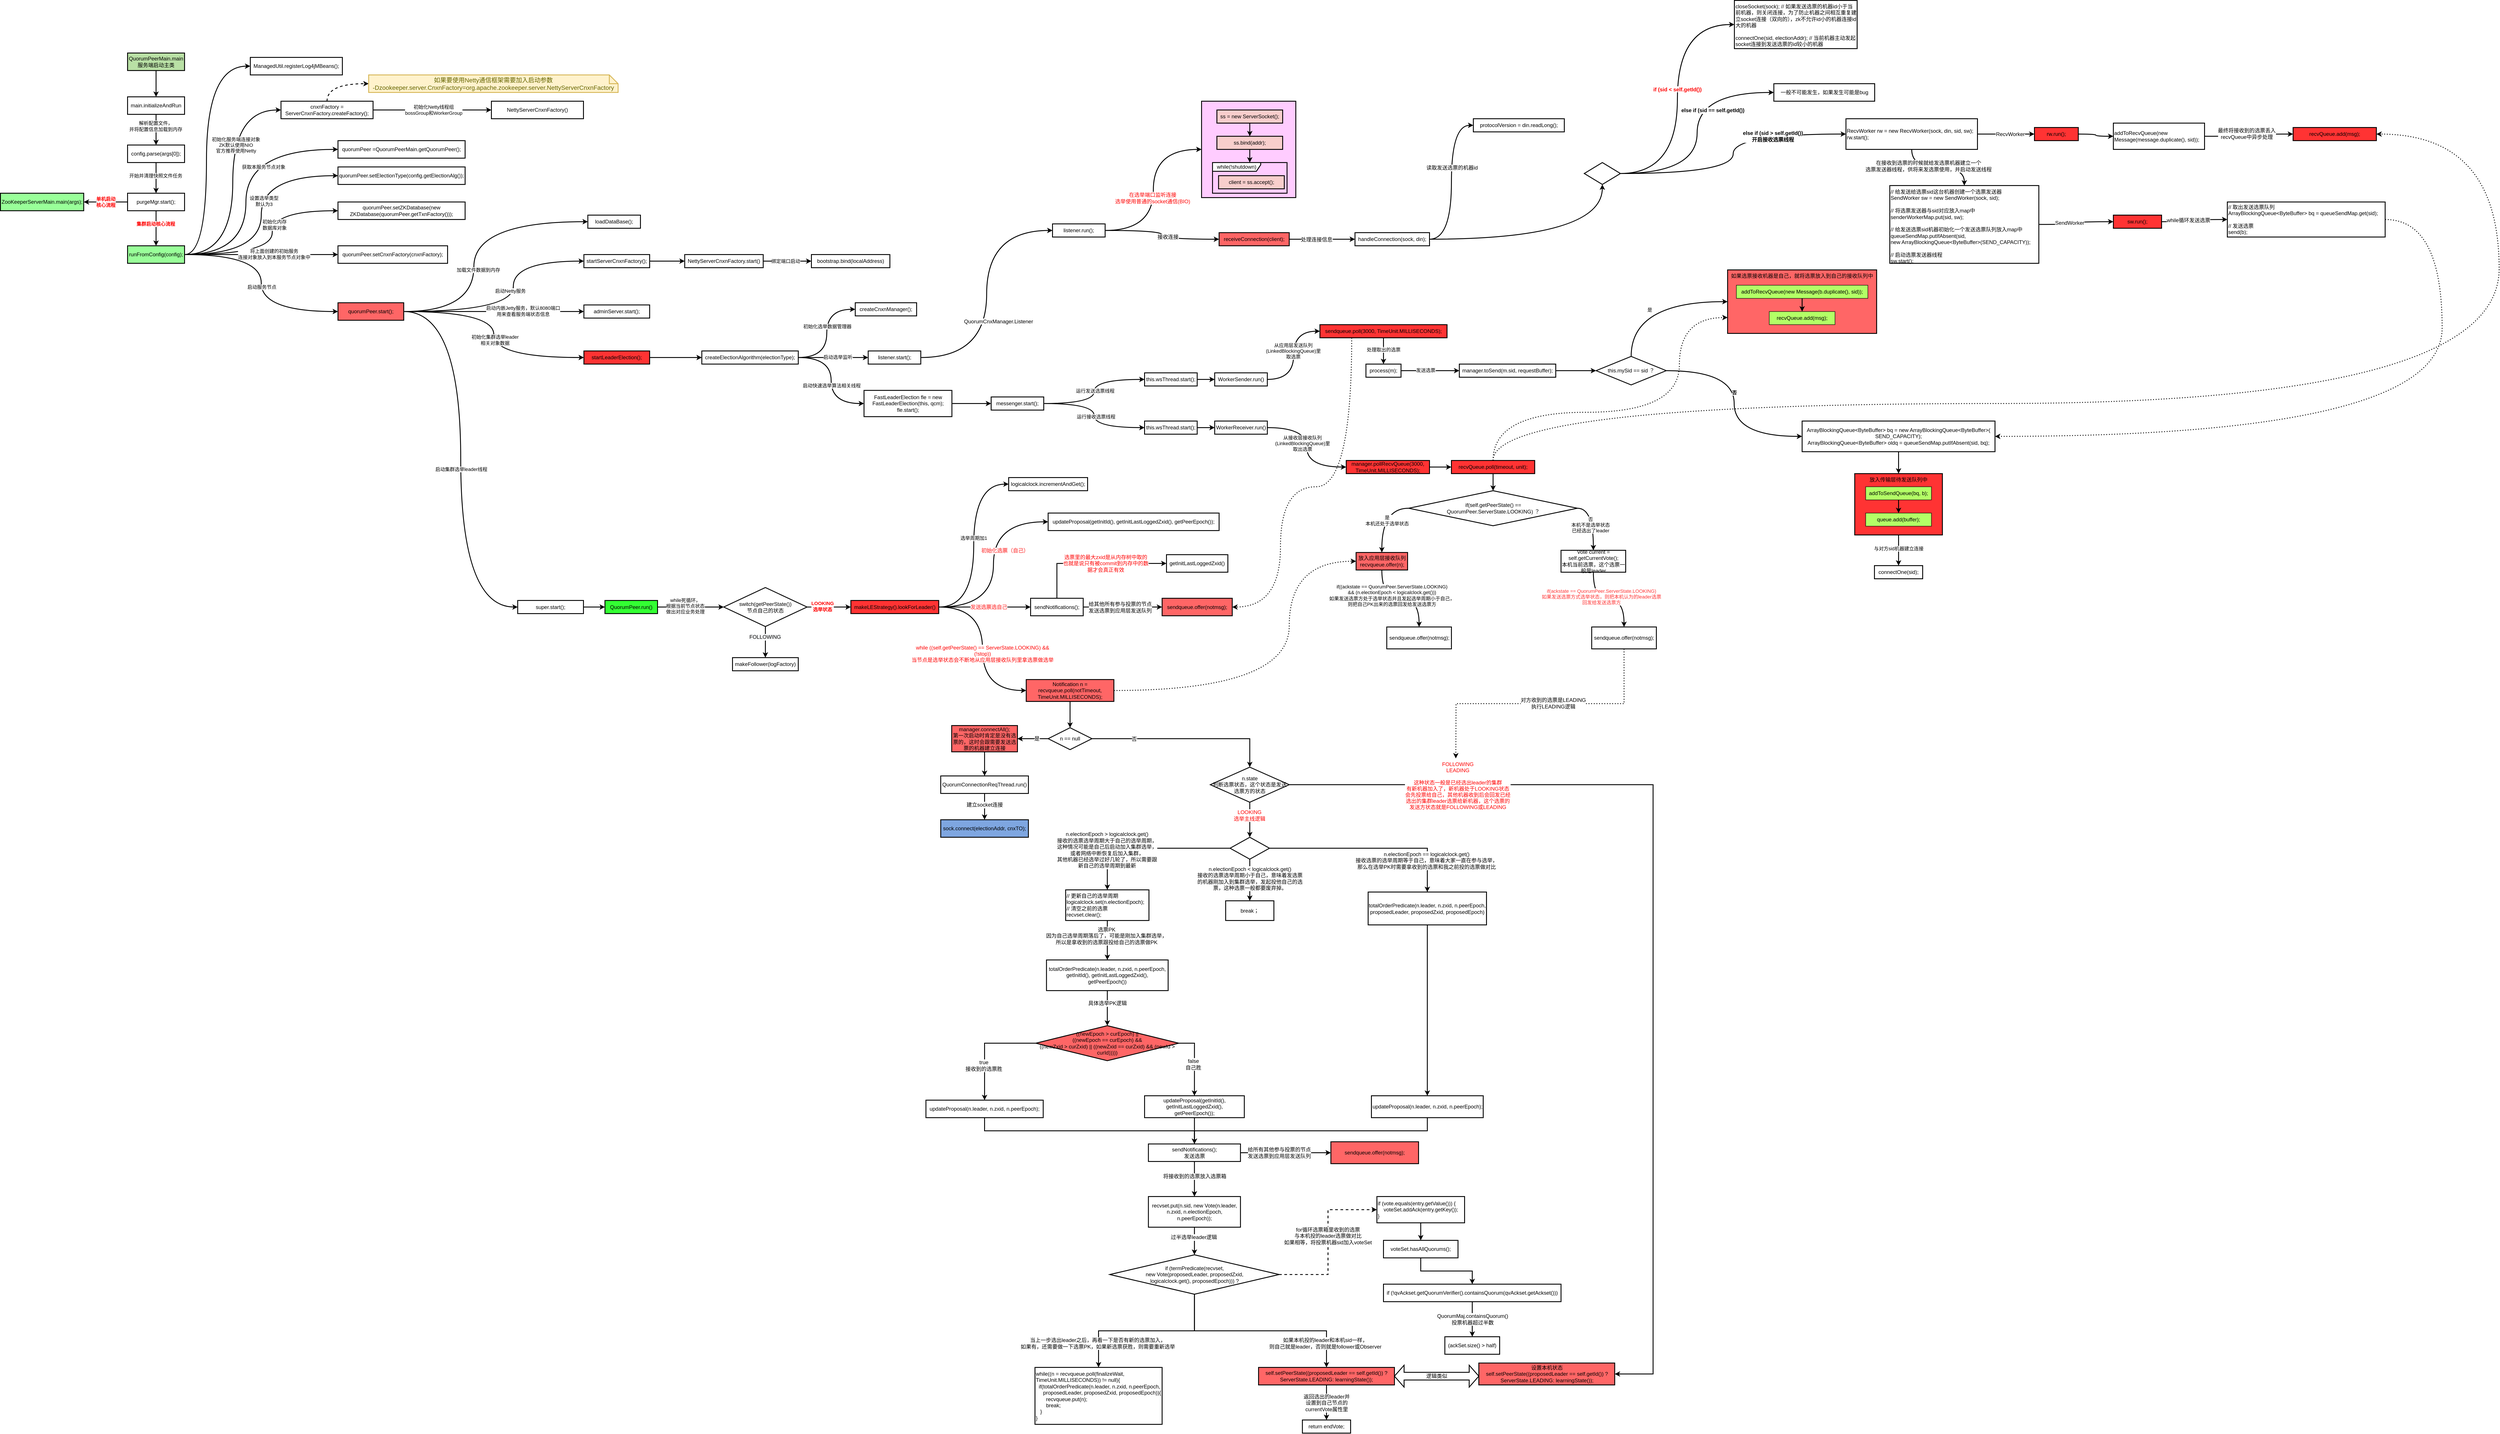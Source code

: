 <mxfile version="15.4.3" type="github">
  <diagram id="SoEcYwhc6m7pzwqqew_2" name="第 1 页">
    <mxGraphModel dx="1958" dy="1846" grid="1" gridSize="10" guides="1" tooltips="1" connect="1" arrows="1" fold="1" page="1" pageScale="1" pageWidth="827" pageHeight="1169" math="0" shadow="0">
      <root>
        <mxCell id="0" />
        <mxCell id="1" parent="0" />
        <mxCell id="losnIFv3CeqP07pF8Fcl-114" style="edgeStyle=orthogonalEdgeStyle;rounded=0;orthogonalLoop=1;jettySize=auto;html=1;exitX=0.25;exitY=1;exitDx=0;exitDy=0;entryX=1;entryY=0.5;entryDx=0;entryDy=0;fontSize=12;fontColor=#FF0000;strokeWidth=2;curved=1;dashed=1;dashPattern=1 2;" edge="1" parent="1" source="losnIFv3CeqP07pF8Fcl-35" target="losnIFv3CeqP07pF8Fcl-108">
          <mxGeometry relative="1" as="geometry">
            <Array as="points">
              <mxPoint x="2843" y="1080" />
              <mxPoint x="2680" y="1080" />
              <mxPoint x="2680" y="1355" />
            </Array>
          </mxGeometry>
        </mxCell>
        <mxCell id="ZCuFaapzUTEh5m-6mNR0-3" value="" style="edgeStyle=orthogonalEdgeStyle;rounded=0;orthogonalLoop=1;jettySize=auto;html=1;strokeWidth=2;" parent="1" source="ZCuFaapzUTEh5m-6mNR0-1" target="ZCuFaapzUTEh5m-6mNR0-2" edge="1">
          <mxGeometry relative="1" as="geometry" />
        </mxCell>
        <mxCell id="ZCuFaapzUTEh5m-6mNR0-1" value="QuorumPeerMain.main服务端启动主类" style="rounded=0;whiteSpace=wrap;html=1;strokeWidth=2;fillColor=#B9E0A5;" parent="1" vertex="1">
          <mxGeometry x="50" y="90" width="130" height="40" as="geometry" />
        </mxCell>
        <mxCell id="ZCuFaapzUTEh5m-6mNR0-5" value="" style="edgeStyle=orthogonalEdgeStyle;rounded=0;orthogonalLoop=1;jettySize=auto;html=1;strokeWidth=2;" parent="1" source="ZCuFaapzUTEh5m-6mNR0-2" target="ZCuFaapzUTEh5m-6mNR0-4" edge="1">
          <mxGeometry relative="1" as="geometry" />
        </mxCell>
        <mxCell id="ZCuFaapzUTEh5m-6mNR0-6" value="解析配置文件，&lt;br&gt;并将配置信息加载到内存" style="edgeLabel;html=1;align=center;verticalAlign=middle;resizable=0;points=[];" parent="ZCuFaapzUTEh5m-6mNR0-5" vertex="1" connectable="0">
          <mxGeometry x="-0.247" y="-1" relative="1" as="geometry">
            <mxPoint as="offset" />
          </mxGeometry>
        </mxCell>
        <mxCell id="ZCuFaapzUTEh5m-6mNR0-2" value="main.initializeAndRun" style="rounded=0;whiteSpace=wrap;html=1;strokeWidth=2;fillColor=#FFFFFF;" parent="1" vertex="1">
          <mxGeometry x="50" y="190" width="130" height="40" as="geometry" />
        </mxCell>
        <mxCell id="ZCuFaapzUTEh5m-6mNR0-8" value="" style="edgeStyle=orthogonalEdgeStyle;rounded=0;orthogonalLoop=1;jettySize=auto;html=1;strokeWidth=2;" parent="1" source="ZCuFaapzUTEh5m-6mNR0-4" target="ZCuFaapzUTEh5m-6mNR0-7" edge="1">
          <mxGeometry relative="1" as="geometry" />
        </mxCell>
        <mxCell id="ZCuFaapzUTEh5m-6mNR0-9" value="开始并清理快照文件任务" style="edgeLabel;html=1;align=center;verticalAlign=middle;resizable=0;points=[];" parent="ZCuFaapzUTEh5m-6mNR0-8" vertex="1" connectable="0">
          <mxGeometry x="-0.156" y="-1" relative="1" as="geometry">
            <mxPoint as="offset" />
          </mxGeometry>
        </mxCell>
        <mxCell id="ZCuFaapzUTEh5m-6mNR0-4" value="config.parse(args[0]);" style="rounded=0;whiteSpace=wrap;strokeWidth=2;fillColor=#FFFFFF;html=1;" parent="1" vertex="1">
          <mxGeometry x="50" y="300" width="130" height="40" as="geometry" />
        </mxCell>
        <mxCell id="ZCuFaapzUTEh5m-6mNR0-11" value="" style="edgeStyle=orthogonalEdgeStyle;rounded=0;orthogonalLoop=1;jettySize=auto;html=1;strokeWidth=2;" parent="1" source="ZCuFaapzUTEh5m-6mNR0-7" target="ZCuFaapzUTEh5m-6mNR0-10" edge="1">
          <mxGeometry relative="1" as="geometry" />
        </mxCell>
        <mxCell id="ZCuFaapzUTEh5m-6mNR0-14" value="集群启动核心流程" style="edgeLabel;html=1;align=center;verticalAlign=middle;resizable=0;points=[];fontColor=#FF0000;fontStyle=1" parent="ZCuFaapzUTEh5m-6mNR0-11" vertex="1" connectable="0">
          <mxGeometry x="-0.262" y="-1" relative="1" as="geometry">
            <mxPoint as="offset" />
          </mxGeometry>
        </mxCell>
        <mxCell id="ZCuFaapzUTEh5m-6mNR0-13" value="" style="edgeStyle=orthogonalEdgeStyle;rounded=0;orthogonalLoop=1;jettySize=auto;html=1;strokeWidth=2;" parent="1" source="ZCuFaapzUTEh5m-6mNR0-7" target="ZCuFaapzUTEh5m-6mNR0-12" edge="1">
          <mxGeometry relative="1" as="geometry" />
        </mxCell>
        <mxCell id="ZCuFaapzUTEh5m-6mNR0-15" value="单机启动&lt;br&gt;核心流程" style="edgeLabel;html=1;align=center;verticalAlign=middle;resizable=0;points=[];fontColor=#FF0000;fontStyle=1" parent="ZCuFaapzUTEh5m-6mNR0-13" vertex="1" connectable="0">
          <mxGeometry x="0.146" y="-1" relative="1" as="geometry">
            <mxPoint x="7" y="1" as="offset" />
          </mxGeometry>
        </mxCell>
        <mxCell id="ZCuFaapzUTEh5m-6mNR0-7" value="purgeMgr.start();" style="rounded=0;whiteSpace=wrap;strokeWidth=2;fillColor=#FFFFFF;html=1;" parent="1" vertex="1">
          <mxGeometry x="50" y="410" width="130" height="40" as="geometry" />
        </mxCell>
        <mxCell id="ZCuFaapzUTEh5m-6mNR0-17" value="" style="edgeStyle=orthogonalEdgeStyle;curved=1;rounded=0;orthogonalLoop=1;jettySize=auto;html=1;fontColor=#000000;strokeWidth=2;entryX=0;entryY=0.5;entryDx=0;entryDy=0;" parent="1" source="ZCuFaapzUTEh5m-6mNR0-10" target="ZCuFaapzUTEh5m-6mNR0-16" edge="1">
          <mxGeometry relative="1" as="geometry">
            <Array as="points">
              <mxPoint x="230" y="550" />
              <mxPoint x="230" y="120" />
            </Array>
          </mxGeometry>
        </mxCell>
        <mxCell id="ZCuFaapzUTEh5m-6mNR0-19" style="edgeStyle=orthogonalEdgeStyle;curved=1;rounded=0;orthogonalLoop=1;jettySize=auto;html=1;exitX=1;exitY=0.5;exitDx=0;exitDy=0;entryX=0;entryY=0.5;entryDx=0;entryDy=0;fontColor=#000000;strokeWidth=2;" parent="1" source="ZCuFaapzUTEh5m-6mNR0-10" target="ZCuFaapzUTEh5m-6mNR0-18" edge="1">
          <mxGeometry relative="1" as="geometry" />
        </mxCell>
        <mxCell id="ZCuFaapzUTEh5m-6mNR0-20" value="初始化服务端连接对象&lt;br&gt;ZK默认使用NIO&lt;br&gt;官方推荐使用Netty" style="edgeLabel;html=1;align=center;verticalAlign=middle;resizable=0;points=[];fontColor=#000000;" parent="ZCuFaapzUTEh5m-6mNR0-19" vertex="1" connectable="0">
          <mxGeometry x="0.31" y="-7" relative="1" as="geometry">
            <mxPoint as="offset" />
          </mxGeometry>
        </mxCell>
        <mxCell id="ZCuFaapzUTEh5m-6mNR0-30" style="edgeStyle=orthogonalEdgeStyle;curved=1;rounded=0;orthogonalLoop=1;jettySize=auto;html=1;exitX=1;exitY=0.5;exitDx=0;exitDy=0;entryX=0;entryY=0.5;entryDx=0;entryDy=0;fontColor=#000000;strokeWidth=2;" parent="1" source="ZCuFaapzUTEh5m-6mNR0-10" target="ZCuFaapzUTEh5m-6mNR0-29" edge="1">
          <mxGeometry relative="1" as="geometry">
            <Array as="points">
              <mxPoint x="320" y="550" />
              <mxPoint x="320" y="310" />
            </Array>
          </mxGeometry>
        </mxCell>
        <mxCell id="ZCuFaapzUTEh5m-6mNR0-31" value="获取本服务节点对象" style="edgeLabel;html=1;align=center;verticalAlign=middle;resizable=0;points=[];fontColor=#000000;" parent="ZCuFaapzUTEh5m-6mNR0-30" vertex="1" connectable="0">
          <mxGeometry x="0.146" y="-5" relative="1" as="geometry">
            <mxPoint x="35" y="-2" as="offset" />
          </mxGeometry>
        </mxCell>
        <mxCell id="ZCuFaapzUTEh5m-6mNR0-33" style="edgeStyle=orthogonalEdgeStyle;curved=1;rounded=0;orthogonalLoop=1;jettySize=auto;html=1;exitX=1;exitY=0.5;exitDx=0;exitDy=0;entryX=0;entryY=0.5;entryDx=0;entryDy=0;fontColor=#000000;strokeWidth=2;" parent="1" source="ZCuFaapzUTEh5m-6mNR0-10" target="ZCuFaapzUTEh5m-6mNR0-32" edge="1">
          <mxGeometry relative="1" as="geometry" />
        </mxCell>
        <mxCell id="ZCuFaapzUTEh5m-6mNR0-34" value="设置选举类型&lt;br&gt;默认为3" style="edgeLabel;html=1;align=center;verticalAlign=middle;resizable=0;points=[];fontColor=#000000;" parent="ZCuFaapzUTEh5m-6mNR0-33" vertex="1" connectable="0">
          <mxGeometry x="0.12" y="-6" relative="1" as="geometry">
            <mxPoint as="offset" />
          </mxGeometry>
        </mxCell>
        <mxCell id="ZCuFaapzUTEh5m-6mNR0-36" style="edgeStyle=orthogonalEdgeStyle;curved=1;rounded=0;orthogonalLoop=1;jettySize=auto;html=1;exitX=1;exitY=0.5;exitDx=0;exitDy=0;entryX=0;entryY=0.5;entryDx=0;entryDy=0;fontColor=#000000;strokeWidth=2;" parent="1" source="ZCuFaapzUTEh5m-6mNR0-10" target="ZCuFaapzUTEh5m-6mNR0-35" edge="1">
          <mxGeometry relative="1" as="geometry">
            <Array as="points">
              <mxPoint x="380" y="550" />
              <mxPoint x="380" y="450" />
            </Array>
          </mxGeometry>
        </mxCell>
        <mxCell id="ZCuFaapzUTEh5m-6mNR0-37" value="初始化内存&lt;br&gt;数据库对象" style="edgeLabel;html=1;align=center;verticalAlign=middle;resizable=0;points=[];fontColor=#000000;" parent="ZCuFaapzUTEh5m-6mNR0-36" vertex="1" connectable="0">
          <mxGeometry x="0.19" y="-5" relative="1" as="geometry">
            <mxPoint as="offset" />
          </mxGeometry>
        </mxCell>
        <mxCell id="ZCuFaapzUTEh5m-6mNR0-39" style="edgeStyle=orthogonalEdgeStyle;curved=1;rounded=0;orthogonalLoop=1;jettySize=auto;html=1;exitX=1;exitY=0.5;exitDx=0;exitDy=0;entryX=0;entryY=0.5;entryDx=0;entryDy=0;fontColor=#000000;strokeWidth=2;" parent="1" source="ZCuFaapzUTEh5m-6mNR0-10" target="ZCuFaapzUTEh5m-6mNR0-38" edge="1">
          <mxGeometry relative="1" as="geometry" />
        </mxCell>
        <mxCell id="ZCuFaapzUTEh5m-6mNR0-40" value="将上面创建的初始服务&lt;br&gt;连接对象放入到本服务节点对象中" style="edgeLabel;html=1;align=center;verticalAlign=middle;resizable=0;points=[];fontColor=#000000;" parent="ZCuFaapzUTEh5m-6mNR0-39" vertex="1" connectable="0">
          <mxGeometry x="0.164" y="1" relative="1" as="geometry">
            <mxPoint as="offset" />
          </mxGeometry>
        </mxCell>
        <mxCell id="ZCuFaapzUTEh5m-6mNR0-42" style="edgeStyle=orthogonalEdgeStyle;curved=1;rounded=0;orthogonalLoop=1;jettySize=auto;html=1;exitX=1;exitY=0.5;exitDx=0;exitDy=0;entryX=0;entryY=0.5;entryDx=0;entryDy=0;fontColor=#000000;strokeWidth=2;" parent="1" source="ZCuFaapzUTEh5m-6mNR0-10" target="ZCuFaapzUTEh5m-6mNR0-41" edge="1">
          <mxGeometry relative="1" as="geometry" />
        </mxCell>
        <mxCell id="ZCuFaapzUTEh5m-6mNR0-43" value="启动服务节点" style="edgeLabel;html=1;align=center;verticalAlign=middle;resizable=0;points=[];fontColor=#000000;" parent="ZCuFaapzUTEh5m-6mNR0-42" vertex="1" connectable="0">
          <mxGeometry x="0.037" y="1" relative="1" as="geometry">
            <mxPoint as="offset" />
          </mxGeometry>
        </mxCell>
        <mxCell id="ZCuFaapzUTEh5m-6mNR0-10" value="runFromConfig(config);" style="rounded=0;whiteSpace=wrap;strokeWidth=2;fillColor=#99FF99;html=1;" parent="1" vertex="1">
          <mxGeometry x="50" y="530" width="130" height="40" as="geometry" />
        </mxCell>
        <mxCell id="ZCuFaapzUTEh5m-6mNR0-12" value="ZooKeeperServerMain.main(args);" style="rounded=0;whiteSpace=wrap;strokeWidth=2;fillColor=#99FF99;html=1;fontColor=#000000;" parent="1" vertex="1">
          <mxGeometry x="-240" y="410" width="190" height="40" as="geometry" />
        </mxCell>
        <mxCell id="ZCuFaapzUTEh5m-6mNR0-16" value="ManagedUtil.registerLog4jMBeans();" style="rounded=0;whiteSpace=wrap;strokeWidth=2;fillColor=#FFFFFF;html=1;" parent="1" vertex="1">
          <mxGeometry x="330" y="100" width="210" height="40" as="geometry" />
        </mxCell>
        <mxCell id="ZCuFaapzUTEh5m-6mNR0-23" style="edgeStyle=orthogonalEdgeStyle;curved=1;rounded=0;orthogonalLoop=1;jettySize=auto;html=1;exitX=0.5;exitY=0;exitDx=0;exitDy=0;entryX=0;entryY=0.5;entryDx=0;entryDy=0;entryPerimeter=0;fontColor=#000000;strokeWidth=2;dashed=1;" parent="1" source="ZCuFaapzUTEh5m-6mNR0-18" target="ZCuFaapzUTEh5m-6mNR0-21" edge="1">
          <mxGeometry relative="1" as="geometry" />
        </mxCell>
        <mxCell id="ZCuFaapzUTEh5m-6mNR0-25" value="" style="edgeStyle=orthogonalEdgeStyle;curved=1;rounded=0;orthogonalLoop=1;jettySize=auto;html=1;fontColor=#000000;strokeWidth=2;" parent="1" source="ZCuFaapzUTEh5m-6mNR0-18" target="ZCuFaapzUTEh5m-6mNR0-24" edge="1">
          <mxGeometry relative="1" as="geometry" />
        </mxCell>
        <mxCell id="ZCuFaapzUTEh5m-6mNR0-28" value="初始化Netty线程组&lt;br&gt;bossGroup和WorkerGroup" style="edgeLabel;html=1;align=center;verticalAlign=middle;resizable=0;points=[];fontColor=#000000;" parent="ZCuFaapzUTEh5m-6mNR0-25" vertex="1" connectable="0">
          <mxGeometry x="0.182" y="1" relative="1" as="geometry">
            <mxPoint x="-22" y="1" as="offset" />
          </mxGeometry>
        </mxCell>
        <mxCell id="ZCuFaapzUTEh5m-6mNR0-18" value="cnxnFactory = ServerCnxnFactory.createFactory();" style="rounded=0;whiteSpace=wrap;strokeWidth=2;fillColor=#FFFFFF;html=1;" parent="1" vertex="1">
          <mxGeometry x="400" y="200" width="210" height="40" as="geometry" />
        </mxCell>
        <mxCell id="ZCuFaapzUTEh5m-6mNR0-21" value="如果要使用Netty通信框架需要加入启动参数&lt;br&gt;-Dzookeeper.server.CnxnFactory=org.apache.zookeeper.server.NettyServerCnxnFactory" style="shape=note;strokeWidth=2;fontSize=14;size=20;whiteSpace=wrap;html=1;fillColor=#fff2cc;strokeColor=#d6b656;fontColor=#666600;rounded=0;verticalAlign=middle;" parent="1" vertex="1">
          <mxGeometry x="600" y="140" width="569" height="40" as="geometry" />
        </mxCell>
        <mxCell id="ZCuFaapzUTEh5m-6mNR0-24" value="NettyServerCnxnFactory()" style="rounded=0;whiteSpace=wrap;strokeWidth=2;fillColor=#FFFFFF;html=1;" parent="1" vertex="1">
          <mxGeometry x="880" y="200" width="210" height="40" as="geometry" />
        </mxCell>
        <mxCell id="ZCuFaapzUTEh5m-6mNR0-29" value="quorumPeer =QuorumPeerMain.getQuorumPeer();" style="rounded=0;whiteSpace=wrap;strokeWidth=2;fillColor=#FFFFFF;html=1;" parent="1" vertex="1">
          <mxGeometry x="530" y="290" width="290" height="40" as="geometry" />
        </mxCell>
        <mxCell id="ZCuFaapzUTEh5m-6mNR0-32" value="quorumPeer.setElectionType(config.getElectionAlg());" style="rounded=0;whiteSpace=wrap;strokeWidth=2;fillColor=#FFFFFF;html=1;" parent="1" vertex="1">
          <mxGeometry x="530" y="350" width="290" height="40" as="geometry" />
        </mxCell>
        <mxCell id="ZCuFaapzUTEh5m-6mNR0-35" value="quorumPeer.setZKDatabase(new ZKDatabase(quorumPeer.getTxnFactory()));" style="rounded=0;whiteSpace=wrap;strokeWidth=2;fillColor=#FFFFFF;" parent="1" vertex="1">
          <mxGeometry x="530" y="430" width="290" height="40" as="geometry" />
        </mxCell>
        <mxCell id="ZCuFaapzUTEh5m-6mNR0-38" value="quorumPeer.setCnxnFactory(cnxnFactory);" style="rounded=0;whiteSpace=wrap;strokeWidth=2;fillColor=#FFFFFF;html=1;" parent="1" vertex="1">
          <mxGeometry x="530" y="530" width="250" height="40" as="geometry" />
        </mxCell>
        <mxCell id="ZCuFaapzUTEh5m-6mNR0-45" style="edgeStyle=orthogonalEdgeStyle;curved=1;rounded=0;orthogonalLoop=1;jettySize=auto;html=1;exitX=1;exitY=0.5;exitDx=0;exitDy=0;entryX=0;entryY=0.5;entryDx=0;entryDy=0;fontColor=#000000;strokeWidth=2;" parent="1" source="ZCuFaapzUTEh5m-6mNR0-41" target="ZCuFaapzUTEh5m-6mNR0-44" edge="1">
          <mxGeometry relative="1" as="geometry">
            <Array as="points">
              <mxPoint x="840" y="680" />
              <mxPoint x="840" y="475" />
            </Array>
          </mxGeometry>
        </mxCell>
        <mxCell id="ZCuFaapzUTEh5m-6mNR0-46" value="加载文件数据到内存" style="edgeLabel;html=1;align=center;verticalAlign=middle;resizable=0;points=[];fontColor=#000000;" parent="ZCuFaapzUTEh5m-6mNR0-45" vertex="1" connectable="0">
          <mxGeometry x="-0.111" y="-2" relative="1" as="geometry">
            <mxPoint x="8" y="23" as="offset" />
          </mxGeometry>
        </mxCell>
        <mxCell id="ZCuFaapzUTEh5m-6mNR0-48" style="edgeStyle=orthogonalEdgeStyle;curved=1;rounded=0;orthogonalLoop=1;jettySize=auto;html=1;exitX=1;exitY=0.5;exitDx=0;exitDy=0;entryX=0;entryY=0.5;entryDx=0;entryDy=0;fontColor=#000000;strokeWidth=2;" parent="1" source="ZCuFaapzUTEh5m-6mNR0-41" target="ZCuFaapzUTEh5m-6mNR0-47" edge="1">
          <mxGeometry relative="1" as="geometry">
            <Array as="points">
              <mxPoint x="930" y="680" />
              <mxPoint x="930" y="565" />
            </Array>
          </mxGeometry>
        </mxCell>
        <mxCell id="ZCuFaapzUTEh5m-6mNR0-49" value="启动Netty服务" style="edgeLabel;html=1;align=center;verticalAlign=middle;resizable=0;points=[];fontColor=#000000;" parent="ZCuFaapzUTEh5m-6mNR0-48" vertex="1" connectable="0">
          <mxGeometry x="0.129" y="7" relative="1" as="geometry">
            <mxPoint as="offset" />
          </mxGeometry>
        </mxCell>
        <mxCell id="losnIFv3CeqP07pF8Fcl-7" style="edgeStyle=orthogonalEdgeStyle;rounded=0;orthogonalLoop=1;jettySize=auto;html=1;exitX=1;exitY=0.5;exitDx=0;exitDy=0;entryX=0;entryY=0.5;entryDx=0;entryDy=0;strokeWidth=2;curved=1;" edge="1" parent="1" source="ZCuFaapzUTEh5m-6mNR0-41" target="losnIFv3CeqP07pF8Fcl-6">
          <mxGeometry relative="1" as="geometry" />
        </mxCell>
        <mxCell id="losnIFv3CeqP07pF8Fcl-8" value="启动内嵌Jetty服务，默认8080端口&lt;br&gt;用来查看服务端状态信息" style="edgeLabel;html=1;align=center;verticalAlign=middle;resizable=0;points=[];" vertex="1" connectable="0" parent="losnIFv3CeqP07pF8Fcl-7">
          <mxGeometry x="0.32" y="1" relative="1" as="geometry">
            <mxPoint as="offset" />
          </mxGeometry>
        </mxCell>
        <mxCell id="losnIFv3CeqP07pF8Fcl-10" style="edgeStyle=orthogonalEdgeStyle;curved=1;rounded=0;orthogonalLoop=1;jettySize=auto;html=1;exitX=1;exitY=0.5;exitDx=0;exitDy=0;entryX=0;entryY=0.5;entryDx=0;entryDy=0;strokeWidth=2;" edge="1" parent="1" source="ZCuFaapzUTEh5m-6mNR0-41" target="losnIFv3CeqP07pF8Fcl-9">
          <mxGeometry relative="1" as="geometry" />
        </mxCell>
        <mxCell id="losnIFv3CeqP07pF8Fcl-11" value="初始化集群选举leader&lt;br&gt;相关对象数据" style="edgeLabel;html=1;align=center;verticalAlign=middle;resizable=0;points=[];" vertex="1" connectable="0" parent="losnIFv3CeqP07pF8Fcl-10">
          <mxGeometry x="0.047" y="2" relative="1" as="geometry">
            <mxPoint as="offset" />
          </mxGeometry>
        </mxCell>
        <mxCell id="losnIFv3CeqP07pF8Fcl-88" style="edgeStyle=orthogonalEdgeStyle;curved=1;rounded=0;orthogonalLoop=1;jettySize=auto;html=1;exitX=1;exitY=0.5;exitDx=0;exitDy=0;entryX=0;entryY=0.5;entryDx=0;entryDy=0;fontColor=#FF3333;strokeWidth=2;" edge="1" parent="1" source="ZCuFaapzUTEh5m-6mNR0-41" target="losnIFv3CeqP07pF8Fcl-87">
          <mxGeometry relative="1" as="geometry" />
        </mxCell>
        <mxCell id="losnIFv3CeqP07pF8Fcl-89" value="启动集群选举leader线程" style="edgeLabel;html=1;align=center;verticalAlign=middle;resizable=0;points=[];fontColor=#000000;" vertex="1" connectable="0" parent="losnIFv3CeqP07pF8Fcl-88">
          <mxGeometry x="0.048" y="1" relative="1" as="geometry">
            <mxPoint as="offset" />
          </mxGeometry>
        </mxCell>
        <mxCell id="ZCuFaapzUTEh5m-6mNR0-41" value="quorumPeer.start();" style="rounded=0;whiteSpace=wrap;strokeWidth=2;fillColor=#FF6666;" parent="1" vertex="1">
          <mxGeometry x="530" y="660" width="150" height="40" as="geometry" />
        </mxCell>
        <mxCell id="ZCuFaapzUTEh5m-6mNR0-44" value="loadDataBase();" style="rounded=0;whiteSpace=wrap;strokeWidth=2;fillColor=#FFFFFF;" parent="1" vertex="1">
          <mxGeometry x="1100" y="460" width="120" height="30" as="geometry" />
        </mxCell>
        <mxCell id="losnIFv3CeqP07pF8Fcl-2" value="" style="edgeStyle=orthogonalEdgeStyle;rounded=0;orthogonalLoop=1;jettySize=auto;html=1;strokeWidth=2;" edge="1" parent="1" source="ZCuFaapzUTEh5m-6mNR0-47" target="losnIFv3CeqP07pF8Fcl-1">
          <mxGeometry relative="1" as="geometry" />
        </mxCell>
        <mxCell id="ZCuFaapzUTEh5m-6mNR0-47" value="startServerCnxnFactory();" style="rounded=0;whiteSpace=wrap;strokeWidth=2;fillColor=#FFFFFF;" parent="1" vertex="1">
          <mxGeometry x="1091" y="550" width="150" height="30" as="geometry" />
        </mxCell>
        <mxCell id="losnIFv3CeqP07pF8Fcl-4" value="" style="edgeStyle=orthogonalEdgeStyle;rounded=0;orthogonalLoop=1;jettySize=auto;html=1;strokeWidth=2;" edge="1" parent="1" source="losnIFv3CeqP07pF8Fcl-1" target="losnIFv3CeqP07pF8Fcl-3">
          <mxGeometry relative="1" as="geometry" />
        </mxCell>
        <mxCell id="losnIFv3CeqP07pF8Fcl-5" value="绑定端口启动" style="edgeLabel;html=1;align=center;verticalAlign=middle;resizable=0;points=[];" vertex="1" connectable="0" parent="losnIFv3CeqP07pF8Fcl-4">
          <mxGeometry x="-0.175" relative="1" as="geometry">
            <mxPoint x="5" as="offset" />
          </mxGeometry>
        </mxCell>
        <mxCell id="losnIFv3CeqP07pF8Fcl-1" value="NettyServerCnxnFactory.start()" style="rounded=0;whiteSpace=wrap;strokeWidth=2;fillColor=#FFFFFF;" vertex="1" parent="1">
          <mxGeometry x="1321" y="550" width="179" height="30" as="geometry" />
        </mxCell>
        <mxCell id="losnIFv3CeqP07pF8Fcl-3" value="bootstrap.bind(localAddress)" style="rounded=0;whiteSpace=wrap;strokeWidth=2;fillColor=#FFFFFF;" vertex="1" parent="1">
          <mxGeometry x="1610" y="550" width="179" height="30" as="geometry" />
        </mxCell>
        <mxCell id="losnIFv3CeqP07pF8Fcl-6" value="adminServer.start();" style="rounded=0;whiteSpace=wrap;strokeWidth=2;fillColor=#FFFFFF;" vertex="1" parent="1">
          <mxGeometry x="1091" y="665" width="150" height="30" as="geometry" />
        </mxCell>
        <mxCell id="losnIFv3CeqP07pF8Fcl-13" style="edgeStyle=orthogonalEdgeStyle;curved=1;rounded=0;orthogonalLoop=1;jettySize=auto;html=1;exitX=1;exitY=0.5;exitDx=0;exitDy=0;entryX=0;entryY=0.5;entryDx=0;entryDy=0;strokeWidth=2;" edge="1" parent="1" source="losnIFv3CeqP07pF8Fcl-9" target="losnIFv3CeqP07pF8Fcl-12">
          <mxGeometry relative="1" as="geometry" />
        </mxCell>
        <mxCell id="losnIFv3CeqP07pF8Fcl-9" value="startLeaderElection();" style="rounded=0;whiteSpace=wrap;strokeWidth=2;fillColor=#FF3333;" vertex="1" parent="1">
          <mxGeometry x="1091" y="770" width="150" height="30" as="geometry" />
        </mxCell>
        <mxCell id="losnIFv3CeqP07pF8Fcl-15" style="edgeStyle=orthogonalEdgeStyle;curved=1;rounded=0;orthogonalLoop=1;jettySize=auto;html=1;exitX=1;exitY=0.5;exitDx=0;exitDy=0;entryX=0;entryY=0.5;entryDx=0;entryDy=0;strokeWidth=2;" edge="1" parent="1" source="losnIFv3CeqP07pF8Fcl-12" target="losnIFv3CeqP07pF8Fcl-14">
          <mxGeometry relative="1" as="geometry" />
        </mxCell>
        <mxCell id="losnIFv3CeqP07pF8Fcl-16" value="初始化选举数据管理器" style="edgeLabel;html=1;align=center;verticalAlign=middle;resizable=0;points=[];" vertex="1" connectable="0" parent="losnIFv3CeqP07pF8Fcl-15">
          <mxGeometry x="0.134" y="-1" relative="1" as="geometry">
            <mxPoint as="offset" />
          </mxGeometry>
        </mxCell>
        <mxCell id="losnIFv3CeqP07pF8Fcl-18" style="edgeStyle=orthogonalEdgeStyle;curved=1;rounded=0;orthogonalLoop=1;jettySize=auto;html=1;exitX=1;exitY=0.5;exitDx=0;exitDy=0;entryX=0;entryY=0.5;entryDx=0;entryDy=0;strokeWidth=2;" edge="1" parent="1" source="losnIFv3CeqP07pF8Fcl-12" target="losnIFv3CeqP07pF8Fcl-17">
          <mxGeometry relative="1" as="geometry" />
        </mxCell>
        <mxCell id="losnIFv3CeqP07pF8Fcl-19" value="启动选举监听" style="edgeLabel;html=1;align=center;verticalAlign=middle;resizable=0;points=[];" vertex="1" connectable="0" parent="losnIFv3CeqP07pF8Fcl-18">
          <mxGeometry x="0.124" y="1" relative="1" as="geometry">
            <mxPoint as="offset" />
          </mxGeometry>
        </mxCell>
        <mxCell id="losnIFv3CeqP07pF8Fcl-21" style="edgeStyle=orthogonalEdgeStyle;curved=1;rounded=0;orthogonalLoop=1;jettySize=auto;html=1;exitX=1;exitY=0.5;exitDx=0;exitDy=0;entryX=0;entryY=0.5;entryDx=0;entryDy=0;strokeWidth=2;" edge="1" parent="1" source="losnIFv3CeqP07pF8Fcl-12" target="losnIFv3CeqP07pF8Fcl-20">
          <mxGeometry relative="1" as="geometry" />
        </mxCell>
        <mxCell id="losnIFv3CeqP07pF8Fcl-22" value="启动快速选举算法相关线程" style="edgeLabel;html=1;align=center;verticalAlign=middle;resizable=0;points=[];" vertex="1" connectable="0" parent="losnIFv3CeqP07pF8Fcl-21">
          <mxGeometry x="0.087" y="1" relative="1" as="geometry">
            <mxPoint as="offset" />
          </mxGeometry>
        </mxCell>
        <mxCell id="losnIFv3CeqP07pF8Fcl-12" value="createElectionAlgorithm(electionType);" style="rounded=0;whiteSpace=wrap;strokeWidth=2;fillColor=#FFFFFF;" vertex="1" parent="1">
          <mxGeometry x="1360" y="770" width="220" height="30" as="geometry" />
        </mxCell>
        <mxCell id="losnIFv3CeqP07pF8Fcl-14" value="createCnxnManager();" style="rounded=0;whiteSpace=wrap;strokeWidth=2;fillColor=#FFFFFF;" vertex="1" parent="1">
          <mxGeometry x="1710" y="660" width="140" height="30" as="geometry" />
        </mxCell>
        <mxCell id="losnIFv3CeqP07pF8Fcl-163" style="edgeStyle=orthogonalEdgeStyle;rounded=0;orthogonalLoop=1;jettySize=auto;html=1;exitX=1;exitY=0.5;exitDx=0;exitDy=0;entryX=0;entryY=0.5;entryDx=0;entryDy=0;fontSize=12;fontColor=#000000;strokeWidth=2;curved=1;" edge="1" parent="1" source="losnIFv3CeqP07pF8Fcl-17" target="losnIFv3CeqP07pF8Fcl-162">
          <mxGeometry relative="1" as="geometry" />
        </mxCell>
        <mxCell id="losnIFv3CeqP07pF8Fcl-164" value="QuorumCnxManager.Listener" style="edgeLabel;align=center;verticalAlign=middle;resizable=0;points=[];fontSize=12;fontColor=#000000;" vertex="1" connectable="0" parent="losnIFv3CeqP07pF8Fcl-163">
          <mxGeometry x="-0.216" relative="1" as="geometry">
            <mxPoint x="27" y="-2" as="offset" />
          </mxGeometry>
        </mxCell>
        <mxCell id="losnIFv3CeqP07pF8Fcl-17" value="listener.start();" style="rounded=0;whiteSpace=wrap;strokeWidth=2;fillColor=#FFFFFF;" vertex="1" parent="1">
          <mxGeometry x="1739.5" y="770" width="120" height="30" as="geometry" />
        </mxCell>
        <mxCell id="losnIFv3CeqP07pF8Fcl-24" style="edgeStyle=orthogonalEdgeStyle;curved=1;rounded=0;orthogonalLoop=1;jettySize=auto;html=1;exitX=1;exitY=0.5;exitDx=0;exitDy=0;entryX=0;entryY=0.5;entryDx=0;entryDy=0;strokeWidth=2;" edge="1" parent="1" source="losnIFv3CeqP07pF8Fcl-20" target="losnIFv3CeqP07pF8Fcl-23">
          <mxGeometry relative="1" as="geometry" />
        </mxCell>
        <mxCell id="losnIFv3CeqP07pF8Fcl-20" value="FastLeaderElection fle = new FastLeaderElection(this, qcm);&#xa;fle.start();" style="rounded=0;whiteSpace=wrap;strokeWidth=2;fillColor=#FFFFFF;" vertex="1" parent="1">
          <mxGeometry x="1730" y="860" width="200.5" height="60" as="geometry" />
        </mxCell>
        <mxCell id="losnIFv3CeqP07pF8Fcl-26" style="edgeStyle=orthogonalEdgeStyle;curved=1;rounded=0;orthogonalLoop=1;jettySize=auto;html=1;exitX=1;exitY=0.5;exitDx=0;exitDy=0;entryX=0;entryY=0.5;entryDx=0;entryDy=0;strokeWidth=2;" edge="1" parent="1" source="losnIFv3CeqP07pF8Fcl-23" target="losnIFv3CeqP07pF8Fcl-25">
          <mxGeometry relative="1" as="geometry" />
        </mxCell>
        <mxCell id="losnIFv3CeqP07pF8Fcl-27" value="运行发送选票线程" style="edgeLabel;html=1;align=center;verticalAlign=middle;resizable=0;points=[];" vertex="1" connectable="0" parent="losnIFv3CeqP07pF8Fcl-26">
          <mxGeometry x="0.128" y="-2" relative="1" as="geometry">
            <mxPoint y="16" as="offset" />
          </mxGeometry>
        </mxCell>
        <mxCell id="losnIFv3CeqP07pF8Fcl-29" style="edgeStyle=orthogonalEdgeStyle;curved=1;rounded=0;orthogonalLoop=1;jettySize=auto;html=1;exitX=1;exitY=0.5;exitDx=0;exitDy=0;entryX=0;entryY=0.5;entryDx=0;entryDy=0;strokeWidth=2;" edge="1" parent="1" source="losnIFv3CeqP07pF8Fcl-23" target="losnIFv3CeqP07pF8Fcl-28">
          <mxGeometry relative="1" as="geometry" />
        </mxCell>
        <mxCell id="losnIFv3CeqP07pF8Fcl-30" value="运行接收选票线程" style="edgeLabel;html=1;align=center;verticalAlign=middle;resizable=0;points=[];" vertex="1" connectable="0" parent="losnIFv3CeqP07pF8Fcl-29">
          <mxGeometry x="0.109" y="4" relative="1" as="geometry">
            <mxPoint y="-13" as="offset" />
          </mxGeometry>
        </mxCell>
        <mxCell id="losnIFv3CeqP07pF8Fcl-23" value="messenger.start();" style="rounded=0;whiteSpace=wrap;strokeWidth=2;fillColor=#FFFFFF;" vertex="1" parent="1">
          <mxGeometry x="2020" y="875" width="120" height="30" as="geometry" />
        </mxCell>
        <mxCell id="losnIFv3CeqP07pF8Fcl-32" style="edgeStyle=orthogonalEdgeStyle;curved=1;rounded=0;orthogonalLoop=1;jettySize=auto;html=1;exitX=1;exitY=0.5;exitDx=0;exitDy=0;entryX=0;entryY=0.5;entryDx=0;entryDy=0;strokeWidth=2;" edge="1" parent="1" source="losnIFv3CeqP07pF8Fcl-25" target="losnIFv3CeqP07pF8Fcl-31">
          <mxGeometry relative="1" as="geometry" />
        </mxCell>
        <mxCell id="losnIFv3CeqP07pF8Fcl-25" value="this.wsThread.start();" style="rounded=0;whiteSpace=wrap;strokeWidth=2;fillColor=#FFFFFF;" vertex="1" parent="1">
          <mxGeometry x="2370" y="820" width="120" height="30" as="geometry" />
        </mxCell>
        <mxCell id="losnIFv3CeqP07pF8Fcl-34" style="edgeStyle=orthogonalEdgeStyle;curved=1;rounded=0;orthogonalLoop=1;jettySize=auto;html=1;exitX=1;exitY=0.5;exitDx=0;exitDy=0;entryX=0;entryY=0.5;entryDx=0;entryDy=0;strokeWidth=2;" edge="1" parent="1" source="losnIFv3CeqP07pF8Fcl-28" target="losnIFv3CeqP07pF8Fcl-33">
          <mxGeometry relative="1" as="geometry" />
        </mxCell>
        <mxCell id="losnIFv3CeqP07pF8Fcl-28" value="this.wsThread.start();" style="rounded=0;whiteSpace=wrap;strokeWidth=2;fillColor=#FFFFFF;" vertex="1" parent="1">
          <mxGeometry x="2370" y="930" width="120" height="30" as="geometry" />
        </mxCell>
        <mxCell id="losnIFv3CeqP07pF8Fcl-36" style="edgeStyle=orthogonalEdgeStyle;curved=1;rounded=0;orthogonalLoop=1;jettySize=auto;html=1;exitX=1;exitY=0.5;exitDx=0;exitDy=0;entryX=0;entryY=0.5;entryDx=0;entryDy=0;strokeWidth=2;" edge="1" parent="1" source="losnIFv3CeqP07pF8Fcl-31" target="losnIFv3CeqP07pF8Fcl-35">
          <mxGeometry relative="1" as="geometry" />
        </mxCell>
        <mxCell id="losnIFv3CeqP07pF8Fcl-37" value="从应用层发送队列&lt;br&gt;(LinkedBlockingQueue)里&lt;br&gt;取选票" style="edgeLabel;html=1;align=center;verticalAlign=middle;resizable=0;points=[];" vertex="1" connectable="0" parent="losnIFv3CeqP07pF8Fcl-36">
          <mxGeometry x="0.091" y="1" relative="1" as="geometry">
            <mxPoint as="offset" />
          </mxGeometry>
        </mxCell>
        <mxCell id="losnIFv3CeqP07pF8Fcl-31" value="WorkerSender.run()" style="rounded=0;whiteSpace=wrap;strokeWidth=2;fillColor=#FFFFFF;" vertex="1" parent="1">
          <mxGeometry x="2530" y="820" width="120" height="30" as="geometry" />
        </mxCell>
        <mxCell id="losnIFv3CeqP07pF8Fcl-39" style="edgeStyle=orthogonalEdgeStyle;curved=1;rounded=0;orthogonalLoop=1;jettySize=auto;html=1;exitX=1;exitY=0.5;exitDx=0;exitDy=0;entryX=0;entryY=0.5;entryDx=0;entryDy=0;strokeWidth=2;" edge="1" parent="1" source="losnIFv3CeqP07pF8Fcl-33" target="losnIFv3CeqP07pF8Fcl-38">
          <mxGeometry relative="1" as="geometry" />
        </mxCell>
        <mxCell id="losnIFv3CeqP07pF8Fcl-42" value="从接收层接收队列&lt;br&gt;(LinkedBlockingQueue)里&lt;br&gt;取出选票" style="edgeLabel;html=1;align=center;verticalAlign=middle;resizable=0;points=[];" vertex="1" connectable="0" parent="losnIFv3CeqP07pF8Fcl-39">
          <mxGeometry x="-0.16" y="-3" relative="1" as="geometry">
            <mxPoint x="-7" y="12" as="offset" />
          </mxGeometry>
        </mxCell>
        <mxCell id="losnIFv3CeqP07pF8Fcl-33" value="WorkerReceiver.run()" style="rounded=0;whiteSpace=wrap;strokeWidth=2;fillColor=#FFFFFF;" vertex="1" parent="1">
          <mxGeometry x="2530" y="930" width="120" height="30" as="geometry" />
        </mxCell>
        <mxCell id="losnIFv3CeqP07pF8Fcl-44" value="" style="edgeStyle=orthogonalEdgeStyle;curved=1;rounded=0;orthogonalLoop=1;jettySize=auto;html=1;strokeWidth=2;" edge="1" parent="1" source="losnIFv3CeqP07pF8Fcl-35" target="losnIFv3CeqP07pF8Fcl-43">
          <mxGeometry relative="1" as="geometry" />
        </mxCell>
        <mxCell id="losnIFv3CeqP07pF8Fcl-45" value="处理取出的选票" style="edgeLabel;html=1;align=center;verticalAlign=middle;resizable=0;points=[];" vertex="1" connectable="0" parent="losnIFv3CeqP07pF8Fcl-44">
          <mxGeometry x="0.272" y="1" relative="1" as="geometry">
            <mxPoint x="-1" y="-11" as="offset" />
          </mxGeometry>
        </mxCell>
        <mxCell id="losnIFv3CeqP07pF8Fcl-35" value="sendqueue.poll(3000, TimeUnit.MILLISECONDS);" style="rounded=0;whiteSpace=wrap;strokeWidth=2;fillColor=#FF3333;" vertex="1" parent="1">
          <mxGeometry x="2770" y="710" width="290" height="30" as="geometry" />
        </mxCell>
        <mxCell id="losnIFv3CeqP07pF8Fcl-41" value="" style="edgeStyle=orthogonalEdgeStyle;curved=1;rounded=0;orthogonalLoop=1;jettySize=auto;html=1;strokeWidth=2;" edge="1" parent="1" source="losnIFv3CeqP07pF8Fcl-38" target="losnIFv3CeqP07pF8Fcl-40">
          <mxGeometry relative="1" as="geometry" />
        </mxCell>
        <mxCell id="losnIFv3CeqP07pF8Fcl-38" value="manager.pollRecvQueue(3000, TimeUnit.MILLISECONDS);" style="rounded=0;whiteSpace=wrap;strokeWidth=2;fillColor=#FF3333;" vertex="1" parent="1">
          <mxGeometry x="2830" y="1020" width="190" height="30" as="geometry" />
        </mxCell>
        <mxCell id="losnIFv3CeqP07pF8Fcl-73" value="" style="edgeStyle=orthogonalEdgeStyle;curved=1;rounded=0;orthogonalLoop=1;jettySize=auto;html=1;fontColor=#000000;strokeWidth=2;" edge="1" parent="1" source="losnIFv3CeqP07pF8Fcl-40" target="losnIFv3CeqP07pF8Fcl-72">
          <mxGeometry relative="1" as="geometry" />
        </mxCell>
        <mxCell id="losnIFv3CeqP07pF8Fcl-86" style="edgeStyle=orthogonalEdgeStyle;curved=1;rounded=0;orthogonalLoop=1;jettySize=auto;html=1;fontColor=#FF3333;strokeWidth=2;entryX=0;entryY=0.75;entryDx=0;entryDy=0;dashed=1;dashPattern=1 2;" edge="1" parent="1" target="losnIFv3CeqP07pF8Fcl-51">
          <mxGeometry relative="1" as="geometry">
            <mxPoint x="3165" y="1020" as="sourcePoint" />
            <Array as="points">
              <mxPoint x="3165" y="910" />
              <mxPoint x="3590" y="910" />
              <mxPoint x="3590" y="694" />
            </Array>
          </mxGeometry>
        </mxCell>
        <mxCell id="losnIFv3CeqP07pF8Fcl-214" style="edgeStyle=orthogonalEdgeStyle;curved=1;rounded=0;orthogonalLoop=1;jettySize=auto;html=1;exitX=0.5;exitY=0;exitDx=0;exitDy=0;entryX=1;entryY=0.5;entryDx=0;entryDy=0;fontSize=12;fontColor=#000000;strokeWidth=2;dashed=1;dashPattern=1 2;" edge="1" parent="1" source="losnIFv3CeqP07pF8Fcl-40" target="losnIFv3CeqP07pF8Fcl-204">
          <mxGeometry relative="1" as="geometry">
            <Array as="points">
              <mxPoint x="3165" y="890" />
              <mxPoint x="5460" y="890" />
              <mxPoint x="5460" y="275" />
            </Array>
          </mxGeometry>
        </mxCell>
        <mxCell id="losnIFv3CeqP07pF8Fcl-40" value="recvQueue.poll(timeout, unit);" style="rounded=0;whiteSpace=wrap;strokeWidth=2;fillColor=#FF3333;" vertex="1" parent="1">
          <mxGeometry x="3070" y="1020" width="190" height="30" as="geometry" />
        </mxCell>
        <mxCell id="losnIFv3CeqP07pF8Fcl-47" style="edgeStyle=orthogonalEdgeStyle;curved=1;rounded=0;orthogonalLoop=1;jettySize=auto;html=1;exitX=1;exitY=0.5;exitDx=0;exitDy=0;entryX=0;entryY=0.5;entryDx=0;entryDy=0;strokeWidth=2;" edge="1" parent="1" source="losnIFv3CeqP07pF8Fcl-43" target="losnIFv3CeqP07pF8Fcl-46">
          <mxGeometry relative="1" as="geometry" />
        </mxCell>
        <mxCell id="losnIFv3CeqP07pF8Fcl-48" value="发送选票" style="edgeLabel;html=1;align=center;verticalAlign=middle;resizable=0;points=[];" vertex="1" connectable="0" parent="losnIFv3CeqP07pF8Fcl-47">
          <mxGeometry x="-0.164" y="1" relative="1" as="geometry">
            <mxPoint as="offset" />
          </mxGeometry>
        </mxCell>
        <mxCell id="losnIFv3CeqP07pF8Fcl-43" value="process(m);" style="rounded=0;whiteSpace=wrap;strokeWidth=2;fillColor=#FFFFFF;" vertex="1" parent="1">
          <mxGeometry x="2875" y="800" width="80" height="30" as="geometry" />
        </mxCell>
        <mxCell id="losnIFv3CeqP07pF8Fcl-50" value="" style="edgeStyle=orthogonalEdgeStyle;curved=1;rounded=0;orthogonalLoop=1;jettySize=auto;html=1;strokeWidth=2;" edge="1" parent="1" source="losnIFv3CeqP07pF8Fcl-46" target="losnIFv3CeqP07pF8Fcl-49">
          <mxGeometry relative="1" as="geometry" />
        </mxCell>
        <mxCell id="losnIFv3CeqP07pF8Fcl-46" value="manager.toSend(m.sid, requestBuffer);" style="rounded=0;whiteSpace=wrap;strokeWidth=2;fillColor=#FFFFFF;" vertex="1" parent="1">
          <mxGeometry x="3088" y="800" width="220" height="30" as="geometry" />
        </mxCell>
        <mxCell id="losnIFv3CeqP07pF8Fcl-52" value="" style="edgeStyle=orthogonalEdgeStyle;curved=1;rounded=0;orthogonalLoop=1;jettySize=auto;html=1;strokeWidth=2;exitX=0.5;exitY=0;exitDx=0;exitDy=0;entryX=0;entryY=0.5;entryDx=0;entryDy=0;" edge="1" parent="1" source="losnIFv3CeqP07pF8Fcl-49" target="losnIFv3CeqP07pF8Fcl-51">
          <mxGeometry relative="1" as="geometry" />
        </mxCell>
        <mxCell id="losnIFv3CeqP07pF8Fcl-53" value="是" style="edgeLabel;html=1;align=center;verticalAlign=middle;resizable=0;points=[];" vertex="1" connectable="0" parent="losnIFv3CeqP07pF8Fcl-52">
          <mxGeometry x="-0.172" y="1" relative="1" as="geometry">
            <mxPoint x="24" y="19" as="offset" />
          </mxGeometry>
        </mxCell>
        <mxCell id="losnIFv3CeqP07pF8Fcl-56" style="edgeStyle=orthogonalEdgeStyle;curved=1;rounded=0;orthogonalLoop=1;jettySize=auto;html=1;exitX=1;exitY=0.5;exitDx=0;exitDy=0;entryX=0;entryY=0.5;entryDx=0;entryDy=0;fontColor=#FF6666;strokeWidth=2;" edge="1" parent="1" source="losnIFv3CeqP07pF8Fcl-49" target="losnIFv3CeqP07pF8Fcl-55">
          <mxGeometry relative="1" as="geometry" />
        </mxCell>
        <mxCell id="losnIFv3CeqP07pF8Fcl-57" value="否" style="edgeLabel;html=1;align=center;verticalAlign=middle;resizable=0;points=[];fontColor=#000000;fontStyle=1" vertex="1" connectable="0" parent="losnIFv3CeqP07pF8Fcl-56">
          <mxGeometry x="-0.111" relative="1" as="geometry">
            <mxPoint as="offset" />
          </mxGeometry>
        </mxCell>
        <mxCell id="losnIFv3CeqP07pF8Fcl-49" value="this.mySid == sid ？" style="rhombus;whiteSpace=wrap;rounded=0;strokeWidth=2;fillColor=#FFFFFF;html=1;" vertex="1" parent="1">
          <mxGeometry x="3400" y="782.5" width="160" height="65" as="geometry" />
        </mxCell>
        <mxCell id="losnIFv3CeqP07pF8Fcl-59" value="" style="edgeStyle=orthogonalEdgeStyle;curved=1;rounded=0;orthogonalLoop=1;jettySize=auto;html=1;fontColor=#000000;strokeWidth=2;" edge="1" parent="1" source="losnIFv3CeqP07pF8Fcl-55" target="losnIFv3CeqP07pF8Fcl-58">
          <mxGeometry relative="1" as="geometry" />
        </mxCell>
        <mxCell id="losnIFv3CeqP07pF8Fcl-55" value="ArrayBlockingQueue&lt;ByteBuffer&gt; bq = new ArrayBlockingQueue&lt;ByteBuffer&gt;(&#xa;   SEND_CAPACITY);&#xa;ArrayBlockingQueue&lt;ByteBuffer&gt; oldq = queueSendMap.putIfAbsent(sid, bq);" style="rounded=0;whiteSpace=wrap;strokeWidth=2;fillColor=#FFFFFF;" vertex="1" parent="1">
          <mxGeometry x="3870" y="930" width="440" height="70" as="geometry" />
        </mxCell>
        <mxCell id="losnIFv3CeqP07pF8Fcl-67" style="edgeStyle=orthogonalEdgeStyle;curved=1;rounded=0;orthogonalLoop=1;jettySize=auto;html=1;exitX=0.5;exitY=1;exitDx=0;exitDy=0;entryX=0.5;entryY=0;entryDx=0;entryDy=0;fontColor=#000000;strokeWidth=2;" edge="1" parent="1" source="losnIFv3CeqP07pF8Fcl-58" target="losnIFv3CeqP07pF8Fcl-66">
          <mxGeometry relative="1" as="geometry" />
        </mxCell>
        <mxCell id="losnIFv3CeqP07pF8Fcl-70" value="与对方sid机器建立连接" style="edgeLabel;html=1;align=center;verticalAlign=middle;resizable=0;points=[];fontColor=#000000;" vertex="1" connectable="0" parent="losnIFv3CeqP07pF8Fcl-67">
          <mxGeometry x="-0.134" relative="1" as="geometry">
            <mxPoint as="offset" />
          </mxGeometry>
        </mxCell>
        <mxCell id="losnIFv3CeqP07pF8Fcl-66" value="connectOne(sid);" style="rounded=0;whiteSpace=wrap;strokeWidth=2;fillColor=#FFFFFF;" vertex="1" parent="1">
          <mxGeometry x="4035" y="1260" width="110" height="30" as="geometry" />
        </mxCell>
        <mxCell id="losnIFv3CeqP07pF8Fcl-68" value="" style="group" vertex="1" connectable="0" parent="1">
          <mxGeometry x="3990" y="1050" width="200" height="140" as="geometry" />
        </mxCell>
        <mxCell id="losnIFv3CeqP07pF8Fcl-58" value="放入传输层待发送队列中" style="rounded=0;whiteSpace=wrap;strokeWidth=2;fillColor=#FF3333;verticalAlign=top;" vertex="1" parent="losnIFv3CeqP07pF8Fcl-68">
          <mxGeometry width="200" height="140" as="geometry" />
        </mxCell>
        <mxCell id="losnIFv3CeqP07pF8Fcl-60" value="addToSendQueue(bq, b);" style="rounded=0;whiteSpace=wrap;fontColor=#000000;fillColor=#B3FF66;verticalAlign=middle;html=1;" vertex="1" parent="losnIFv3CeqP07pF8Fcl-68">
          <mxGeometry x="25" y="30" width="150" height="30" as="geometry" />
        </mxCell>
        <mxCell id="losnIFv3CeqP07pF8Fcl-61" value="queue.add(buffer);" style="rounded=0;whiteSpace=wrap;fontColor=#000000;fillColor=#B3FF66;verticalAlign=middle;" vertex="1" parent="losnIFv3CeqP07pF8Fcl-68">
          <mxGeometry x="25" y="90" width="150" height="30" as="geometry" />
        </mxCell>
        <mxCell id="losnIFv3CeqP07pF8Fcl-62" value="" style="edgeStyle=orthogonalEdgeStyle;curved=1;rounded=0;orthogonalLoop=1;jettySize=auto;html=1;fontColor=#000000;strokeWidth=2;" edge="1" parent="losnIFv3CeqP07pF8Fcl-68" source="losnIFv3CeqP07pF8Fcl-60" target="losnIFv3CeqP07pF8Fcl-61">
          <mxGeometry relative="1" as="geometry" />
        </mxCell>
        <mxCell id="losnIFv3CeqP07pF8Fcl-69" value="" style="group" vertex="1" connectable="0" parent="1">
          <mxGeometry x="3700" y="585" width="340" height="145" as="geometry" />
        </mxCell>
        <mxCell id="losnIFv3CeqP07pF8Fcl-51" value="如果选票接收机器是自己，就将选票放入到自己的接收队列中&lt;br&gt;&lt;br&gt;" style="whiteSpace=wrap;rounded=0;strokeWidth=2;fillColor=#FF6666;verticalAlign=top;html=1;" vertex="1" parent="losnIFv3CeqP07pF8Fcl-69">
          <mxGeometry width="340" height="145" as="geometry" />
        </mxCell>
        <mxCell id="losnIFv3CeqP07pF8Fcl-63" value="addToRecvQueue(new Message(b.duplicate(), sid));" style="rounded=0;whiteSpace=wrap;fontColor=#000000;fillColor=#B3FF66;verticalAlign=middle;" vertex="1" parent="losnIFv3CeqP07pF8Fcl-69">
          <mxGeometry x="20" y="35" width="300" height="30" as="geometry" />
        </mxCell>
        <mxCell id="losnIFv3CeqP07pF8Fcl-64" value="recvQueue.add(msg);" style="rounded=0;whiteSpace=wrap;fontColor=#000000;fillColor=#B3FF66;verticalAlign=middle;" vertex="1" parent="losnIFv3CeqP07pF8Fcl-69">
          <mxGeometry x="95" y="95" width="150" height="30" as="geometry" />
        </mxCell>
        <mxCell id="losnIFv3CeqP07pF8Fcl-65" style="edgeStyle=orthogonalEdgeStyle;curved=1;rounded=0;orthogonalLoop=1;jettySize=auto;html=1;exitX=0.5;exitY=1;exitDx=0;exitDy=0;fontColor=#000000;strokeWidth=2;" edge="1" parent="losnIFv3CeqP07pF8Fcl-69" source="losnIFv3CeqP07pF8Fcl-63" target="losnIFv3CeqP07pF8Fcl-64">
          <mxGeometry relative="1" as="geometry" />
        </mxCell>
        <mxCell id="losnIFv3CeqP07pF8Fcl-75" style="edgeStyle=orthogonalEdgeStyle;curved=1;rounded=0;orthogonalLoop=1;jettySize=auto;html=1;exitX=0;exitY=0.5;exitDx=0;exitDy=0;entryX=0.5;entryY=0;entryDx=0;entryDy=0;fontColor=#000000;strokeWidth=2;" edge="1" parent="1" source="losnIFv3CeqP07pF8Fcl-72" target="losnIFv3CeqP07pF8Fcl-74">
          <mxGeometry relative="1" as="geometry" />
        </mxCell>
        <mxCell id="losnIFv3CeqP07pF8Fcl-76" value="是&lt;br&gt;本机还处于选举状态" style="edgeLabel;html=1;align=center;verticalAlign=middle;resizable=0;points=[];fontColor=#000000;" vertex="1" connectable="0" parent="losnIFv3CeqP07pF8Fcl-75">
          <mxGeometry x="0.1" y="11" relative="1" as="geometry">
            <mxPoint as="offset" />
          </mxGeometry>
        </mxCell>
        <mxCell id="losnIFv3CeqP07pF8Fcl-81" style="edgeStyle=orthogonalEdgeStyle;curved=1;rounded=0;orthogonalLoop=1;jettySize=auto;html=1;exitX=1;exitY=0.5;exitDx=0;exitDy=0;entryX=0.5;entryY=0;entryDx=0;entryDy=0;fontColor=#000000;strokeWidth=2;" edge="1" parent="1" source="losnIFv3CeqP07pF8Fcl-72" target="losnIFv3CeqP07pF8Fcl-80">
          <mxGeometry relative="1" as="geometry" />
        </mxCell>
        <mxCell id="losnIFv3CeqP07pF8Fcl-82" value="否&lt;br&gt;本机不是选举状态&lt;br&gt;已经选出了leader" style="edgeLabel;html=1;align=center;verticalAlign=middle;resizable=0;points=[];fontColor=#000000;" vertex="1" connectable="0" parent="losnIFv3CeqP07pF8Fcl-81">
          <mxGeometry x="0.129" y="-7" relative="1" as="geometry">
            <mxPoint as="offset" />
          </mxGeometry>
        </mxCell>
        <mxCell id="losnIFv3CeqP07pF8Fcl-72" value="if(self.getPeerState() == &#xa;QuorumPeer.ServerState.LOOKING) ？" style="rhombus;whiteSpace=wrap;rounded=0;strokeWidth=2;fillColor=#FFFFFF;" vertex="1" parent="1">
          <mxGeometry x="2972.5" y="1089" width="385" height="80" as="geometry" />
        </mxCell>
        <mxCell id="losnIFv3CeqP07pF8Fcl-78" style="edgeStyle=orthogonalEdgeStyle;curved=1;rounded=0;orthogonalLoop=1;jettySize=auto;html=1;exitX=0.5;exitY=1;exitDx=0;exitDy=0;entryX=0.5;entryY=0;entryDx=0;entryDy=0;fontColor=#000000;strokeWidth=2;" edge="1" parent="1" source="losnIFv3CeqP07pF8Fcl-74" target="losnIFv3CeqP07pF8Fcl-77">
          <mxGeometry relative="1" as="geometry" />
        </mxCell>
        <mxCell id="losnIFv3CeqP07pF8Fcl-79" value="if((ackstate == QuorumPeer.ServerState.LOOKING)&lt;br&gt;        &amp;amp;&amp;amp; (n.electionEpoch &amp;lt; logicalclock.get()))&lt;br&gt;如果发送选票方处于选举状态并且发起选举周期小于自己，&lt;br&gt;则把自己PK出来的选票回发给发送选票方" style="edgeLabel;align=center;verticalAlign=middle;resizable=0;points=[];fontColor=#000000;html=1;" vertex="1" connectable="0" parent="losnIFv3CeqP07pF8Fcl-78">
          <mxGeometry x="-0.189" y="7" relative="1" as="geometry">
            <mxPoint as="offset" />
          </mxGeometry>
        </mxCell>
        <mxCell id="losnIFv3CeqP07pF8Fcl-74" value="放入应用层接收队列&#xa;recvqueue.offer(n);" style="rounded=0;whiteSpace=wrap;strokeWidth=2;fillColor=#FF6666;" vertex="1" parent="1">
          <mxGeometry x="2852.5" y="1230" width="117.5" height="40" as="geometry" />
        </mxCell>
        <mxCell id="losnIFv3CeqP07pF8Fcl-77" value="sendqueue.offer(notmsg);" style="rounded=0;whiteSpace=wrap;strokeWidth=2;fillColor=#FFFFFF;" vertex="1" parent="1">
          <mxGeometry x="2922.5" y="1400" width="147.5" height="50" as="geometry" />
        </mxCell>
        <mxCell id="losnIFv3CeqP07pF8Fcl-84" style="edgeStyle=orthogonalEdgeStyle;curved=1;rounded=0;orthogonalLoop=1;jettySize=auto;html=1;exitX=0.5;exitY=1;exitDx=0;exitDy=0;fontColor=#000000;strokeWidth=2;" edge="1" parent="1" source="losnIFv3CeqP07pF8Fcl-80" target="losnIFv3CeqP07pF8Fcl-83">
          <mxGeometry relative="1" as="geometry" />
        </mxCell>
        <mxCell id="losnIFv3CeqP07pF8Fcl-85" value="if(ackstate == QuorumPeer.ServerState.LOOKING)&lt;br&gt;如果发送选票方式选举状态，则把本机认为的leader选票&lt;br&gt;回发给发送选票方" style="edgeLabel;align=center;verticalAlign=middle;resizable=0;points=[];fontColor=#FF3333;html=1;" vertex="1" connectable="0" parent="losnIFv3CeqP07pF8Fcl-84">
          <mxGeometry x="-0.175" y="7" relative="1" as="geometry">
            <mxPoint as="offset" />
          </mxGeometry>
        </mxCell>
        <mxCell id="losnIFv3CeqP07pF8Fcl-80" value="Vote current = self.getCurrentVote();&#xa;本机当前选票，这个选票一般是leader" style="rounded=0;whiteSpace=wrap;strokeWidth=2;fillColor=#FFFFFF;" vertex="1" parent="1">
          <mxGeometry x="3320" y="1225" width="147.5" height="50" as="geometry" />
        </mxCell>
        <mxCell id="losnIFv3CeqP07pF8Fcl-252" style="edgeStyle=orthogonalEdgeStyle;rounded=0;orthogonalLoop=1;jettySize=auto;html=1;exitX=0.5;exitY=1;exitDx=0;exitDy=0;fontSize=12;fontColor=#FF0000;strokeWidth=2;dashed=1;dashPattern=1 2;" edge="1" parent="1" source="losnIFv3CeqP07pF8Fcl-83">
          <mxGeometry relative="1" as="geometry">
            <mxPoint x="3080" y="1700" as="targetPoint" />
          </mxGeometry>
        </mxCell>
        <mxCell id="losnIFv3CeqP07pF8Fcl-253" value="对方收到的选票是LEADING&lt;br&gt;执行LEADING逻辑" style="edgeLabel;html=1;align=center;verticalAlign=middle;resizable=0;points=[];fontSize=12;fontColor=#000000;" vertex="1" connectable="0" parent="losnIFv3CeqP07pF8Fcl-252">
          <mxGeometry x="-0.094" y="-1" relative="1" as="geometry">
            <mxPoint as="offset" />
          </mxGeometry>
        </mxCell>
        <mxCell id="losnIFv3CeqP07pF8Fcl-83" value="sendqueue.offer(notmsg);" style="rounded=0;whiteSpace=wrap;strokeWidth=2;fillColor=#FFFFFF;" vertex="1" parent="1">
          <mxGeometry x="3390" y="1400" width="147.5" height="50" as="geometry" />
        </mxCell>
        <mxCell id="losnIFv3CeqP07pF8Fcl-91" style="edgeStyle=orthogonalEdgeStyle;curved=1;rounded=0;orthogonalLoop=1;jettySize=auto;html=1;exitX=1;exitY=0.5;exitDx=0;exitDy=0;entryX=0;entryY=0.5;entryDx=0;entryDy=0;fontColor=#000000;strokeWidth=2;" edge="1" parent="1" source="losnIFv3CeqP07pF8Fcl-87" target="losnIFv3CeqP07pF8Fcl-90">
          <mxGeometry relative="1" as="geometry" />
        </mxCell>
        <mxCell id="losnIFv3CeqP07pF8Fcl-87" value="super.start();" style="rounded=0;whiteSpace=wrap;strokeWidth=2;fillColor=#FFFFFF;" vertex="1" parent="1">
          <mxGeometry x="940" y="1339.5" width="150" height="30" as="geometry" />
        </mxCell>
        <mxCell id="losnIFv3CeqP07pF8Fcl-93" style="edgeStyle=orthogonalEdgeStyle;curved=1;rounded=0;orthogonalLoop=1;jettySize=auto;html=1;exitX=1;exitY=0.5;exitDx=0;exitDy=0;entryX=0;entryY=0.5;entryDx=0;entryDy=0;fontColor=#000000;strokeWidth=2;" edge="1" parent="1" source="losnIFv3CeqP07pF8Fcl-90" target="losnIFv3CeqP07pF8Fcl-92">
          <mxGeometry relative="1" as="geometry" />
        </mxCell>
        <mxCell id="losnIFv3CeqP07pF8Fcl-94" value="while死循环，&lt;br&gt;根据当前节点状态&lt;br&gt;做出对应业务处理" style="edgeLabel;html=1;align=center;verticalAlign=middle;resizable=0;points=[];fontColor=#000000;" vertex="1" connectable="0" parent="losnIFv3CeqP07pF8Fcl-93">
          <mxGeometry x="-0.172" y="3" relative="1" as="geometry">
            <mxPoint as="offset" />
          </mxGeometry>
        </mxCell>
        <mxCell id="losnIFv3CeqP07pF8Fcl-90" value="QuorumPeer.run()" style="rounded=0;whiteSpace=wrap;strokeWidth=2;fillColor=#33FF33;" vertex="1" parent="1">
          <mxGeometry x="1139" y="1339.5" width="120" height="30" as="geometry" />
        </mxCell>
        <mxCell id="losnIFv3CeqP07pF8Fcl-96" style="edgeStyle=orthogonalEdgeStyle;curved=1;rounded=0;orthogonalLoop=1;jettySize=auto;html=1;exitX=1;exitY=0.5;exitDx=0;exitDy=0;entryX=0;entryY=0.5;entryDx=0;entryDy=0;fontColor=#000000;strokeWidth=2;" edge="1" parent="1" source="losnIFv3CeqP07pF8Fcl-92" target="losnIFv3CeqP07pF8Fcl-95">
          <mxGeometry relative="1" as="geometry" />
        </mxCell>
        <mxCell id="losnIFv3CeqP07pF8Fcl-97" value="LOOKING&lt;br&gt;选举状态" style="edgeLabel;html=1;align=center;verticalAlign=middle;resizable=0;points=[];fontColor=#FF0000;fontStyle=1" vertex="1" connectable="0" parent="losnIFv3CeqP07pF8Fcl-96">
          <mxGeometry x="-0.307" y="2" relative="1" as="geometry">
            <mxPoint as="offset" />
          </mxGeometry>
        </mxCell>
        <mxCell id="losnIFv3CeqP07pF8Fcl-255" style="edgeStyle=orthogonalEdgeStyle;rounded=0;orthogonalLoop=1;jettySize=auto;html=1;exitX=0.5;exitY=1;exitDx=0;exitDy=0;entryX=0.5;entryY=0;entryDx=0;entryDy=0;fontSize=12;fontColor=#000000;strokeWidth=2;" edge="1" parent="1" source="losnIFv3CeqP07pF8Fcl-92" target="losnIFv3CeqP07pF8Fcl-254">
          <mxGeometry relative="1" as="geometry" />
        </mxCell>
        <mxCell id="losnIFv3CeqP07pF8Fcl-256" value="&lt;span style=&quot;background-color: rgb(248 , 249 , 250)&quot;&gt;FOLLOWING&lt;/span&gt;" style="edgeLabel;html=1;align=center;verticalAlign=middle;resizable=0;points=[];fontSize=12;fontColor=#000000;" vertex="1" connectable="0" parent="losnIFv3CeqP07pF8Fcl-255">
          <mxGeometry x="-0.333" y="-1" relative="1" as="geometry">
            <mxPoint as="offset" />
          </mxGeometry>
        </mxCell>
        <mxCell id="losnIFv3CeqP07pF8Fcl-92" value="switch(getPeerState())&#xa;节点自己的状态" style="rhombus;whiteSpace=wrap;fontColor=#000000;fillColor=#FFFFFF;verticalAlign=middle;strokeWidth=2;" vertex="1" parent="1">
          <mxGeometry x="1410" y="1310" width="190" height="89" as="geometry" />
        </mxCell>
        <mxCell id="losnIFv3CeqP07pF8Fcl-99" style="edgeStyle=orthogonalEdgeStyle;curved=1;rounded=0;orthogonalLoop=1;jettySize=auto;html=1;exitX=1;exitY=0.5;exitDx=0;exitDy=0;entryX=0;entryY=0.5;entryDx=0;entryDy=0;fontColor=#FF0000;strokeWidth=2;" edge="1" parent="1" source="losnIFv3CeqP07pF8Fcl-95" target="losnIFv3CeqP07pF8Fcl-98">
          <mxGeometry relative="1" as="geometry" />
        </mxCell>
        <mxCell id="losnIFv3CeqP07pF8Fcl-100" value="选举周期加1" style="edgeLabel;html=1;align=center;verticalAlign=middle;resizable=0;points=[];fontColor=#000000;" vertex="1" connectable="0" parent="losnIFv3CeqP07pF8Fcl-99">
          <mxGeometry x="0.082" y="1" relative="1" as="geometry">
            <mxPoint as="offset" />
          </mxGeometry>
        </mxCell>
        <mxCell id="losnIFv3CeqP07pF8Fcl-102" style="edgeStyle=orthogonalEdgeStyle;curved=1;rounded=0;orthogonalLoop=1;jettySize=auto;html=1;exitX=1;exitY=0.5;exitDx=0;exitDy=0;entryX=0;entryY=0.5;entryDx=0;entryDy=0;fontColor=#000000;strokeWidth=2;" edge="1" parent="1" source="losnIFv3CeqP07pF8Fcl-95" target="losnIFv3CeqP07pF8Fcl-101">
          <mxGeometry relative="1" as="geometry" />
        </mxCell>
        <mxCell id="losnIFv3CeqP07pF8Fcl-103" value="初始化选票（自己）" style="edgeLabel;html=1;align=center;verticalAlign=middle;resizable=0;points=[];fontColor=#FF6666;fontStyle=1;fontSize=12;" vertex="1" connectable="0" parent="losnIFv3CeqP07pF8Fcl-102">
          <mxGeometry x="0.126" relative="1" as="geometry">
            <mxPoint x="25" y="-4" as="offset" />
          </mxGeometry>
        </mxCell>
        <mxCell id="losnIFv3CeqP07pF8Fcl-106" style="edgeStyle=orthogonalEdgeStyle;curved=1;rounded=0;orthogonalLoop=1;jettySize=auto;html=1;exitX=1;exitY=0.5;exitDx=0;exitDy=0;fontSize=12;fontColor=#FF6666;strokeWidth=2;" edge="1" parent="1" source="losnIFv3CeqP07pF8Fcl-95" target="losnIFv3CeqP07pF8Fcl-104">
          <mxGeometry relative="1" as="geometry" />
        </mxCell>
        <mxCell id="losnIFv3CeqP07pF8Fcl-107" value="发送选票选自己" style="edgeLabel;html=1;align=center;verticalAlign=middle;resizable=0;points=[];fontSize=12;fontColor=#FF6666;fontStyle=1" vertex="1" connectable="0" parent="losnIFv3CeqP07pF8Fcl-106">
          <mxGeometry x="0.077" relative="1" as="geometry">
            <mxPoint as="offset" />
          </mxGeometry>
        </mxCell>
        <mxCell id="losnIFv3CeqP07pF8Fcl-116" style="edgeStyle=orthogonalEdgeStyle;curved=1;rounded=0;orthogonalLoop=1;jettySize=auto;html=1;exitX=1;exitY=0.5;exitDx=0;exitDy=0;entryX=0;entryY=0.5;entryDx=0;entryDy=0;fontSize=12;fontColor=#FF0000;strokeWidth=2;" edge="1" parent="1" source="losnIFv3CeqP07pF8Fcl-95" target="losnIFv3CeqP07pF8Fcl-115">
          <mxGeometry relative="1" as="geometry" />
        </mxCell>
        <mxCell id="losnIFv3CeqP07pF8Fcl-117" value="while ((self.getPeerState() == ServerState.LOOKING) &amp;&amp;&#xa;        (!stop))&#xa;当节点是选举状态会不断地从应用层接收队列里拿选票做选举" style="edgeLabel;align=center;verticalAlign=middle;resizable=0;points=[];fontSize=12;fontColor=#FF0000;" vertex="1" connectable="0" parent="losnIFv3CeqP07pF8Fcl-116">
          <mxGeometry x="0.054" relative="1" as="geometry">
            <mxPoint as="offset" />
          </mxGeometry>
        </mxCell>
        <mxCell id="losnIFv3CeqP07pF8Fcl-95" value="makeLEStrategy().lookForLeader()" style="rounded=0;whiteSpace=wrap;strokeWidth=2;fillColor=#FF3333;" vertex="1" parent="1">
          <mxGeometry x="1700" y="1339.5" width="200.5" height="30" as="geometry" />
        </mxCell>
        <mxCell id="losnIFv3CeqP07pF8Fcl-98" value="logicalclock.incrementAndGet();" style="rounded=0;whiteSpace=wrap;strokeWidth=2;fillColor=#FFFFFF;" vertex="1" parent="1">
          <mxGeometry x="2060" y="1059" width="180" height="30" as="geometry" />
        </mxCell>
        <mxCell id="losnIFv3CeqP07pF8Fcl-101" value="updateProposal(getInitId(), getInitLastLoggedZxid(), getPeerEpoch());" style="rounded=0;whiteSpace=wrap;strokeWidth=2;fillColor=#FFFFFF;" vertex="1" parent="1">
          <mxGeometry x="2150" y="1140" width="390" height="40" as="geometry" />
        </mxCell>
        <mxCell id="losnIFv3CeqP07pF8Fcl-109" style="edgeStyle=orthogonalEdgeStyle;curved=1;rounded=0;orthogonalLoop=1;jettySize=auto;html=1;exitX=1;exitY=0.5;exitDx=0;exitDy=0;entryX=0;entryY=0.5;entryDx=0;entryDy=0;fontSize=12;fontColor=#FF6666;strokeWidth=2;" edge="1" parent="1" source="losnIFv3CeqP07pF8Fcl-104" target="losnIFv3CeqP07pF8Fcl-108">
          <mxGeometry relative="1" as="geometry" />
        </mxCell>
        <mxCell id="losnIFv3CeqP07pF8Fcl-110" value="给其他所有参与投票的节点&lt;br&gt;发送选票到应用层发送队列" style="edgeLabel;html=1;align=center;verticalAlign=middle;resizable=0;points=[];fontSize=12;fontColor=#000000;" vertex="1" connectable="0" parent="losnIFv3CeqP07pF8Fcl-109">
          <mxGeometry x="-0.143" y="1" relative="1" as="geometry">
            <mxPoint x="7" y="1" as="offset" />
          </mxGeometry>
        </mxCell>
        <mxCell id="losnIFv3CeqP07pF8Fcl-112" style="edgeStyle=orthogonalEdgeStyle;rounded=0;orthogonalLoop=1;jettySize=auto;html=1;exitX=0.5;exitY=0;exitDx=0;exitDy=0;entryX=0;entryY=0.5;entryDx=0;entryDy=0;fontSize=12;fontColor=#000000;strokeWidth=2;" edge="1" parent="1" source="losnIFv3CeqP07pF8Fcl-104" target="losnIFv3CeqP07pF8Fcl-111">
          <mxGeometry relative="1" as="geometry" />
        </mxCell>
        <mxCell id="losnIFv3CeqP07pF8Fcl-113" value="选票里的最大zxid是从内存树中取的&lt;br&gt;也就是说只有被commit到内存中的数&lt;br&gt;据才会真正有效" style="edgeLabel;html=1;align=center;verticalAlign=middle;resizable=0;points=[];fontSize=12;fontColor=#FF0000;" vertex="1" connectable="0" parent="losnIFv3CeqP07pF8Fcl-112">
          <mxGeometry x="0.061" y="1" relative="1" as="geometry">
            <mxPoint x="15" y="1" as="offset" />
          </mxGeometry>
        </mxCell>
        <mxCell id="losnIFv3CeqP07pF8Fcl-104" value="sendNotifications();" style="rounded=0;whiteSpace=wrap;strokeWidth=2;fillColor=#FFFFFF;" vertex="1" parent="1">
          <mxGeometry x="2110" y="1334.5" width="120" height="40" as="geometry" />
        </mxCell>
        <mxCell id="losnIFv3CeqP07pF8Fcl-108" value="sendqueue.offer(notmsg);" style="rounded=0;whiteSpace=wrap;strokeWidth=2;fillColor=#FF6666;" vertex="1" parent="1">
          <mxGeometry x="2410" y="1334.5" width="160" height="40" as="geometry" />
        </mxCell>
        <mxCell id="losnIFv3CeqP07pF8Fcl-111" value="getInitLastLoggedZxid()" style="rounded=0;whiteSpace=wrap;strokeWidth=2;fillColor=#FFFFFF;" vertex="1" parent="1">
          <mxGeometry x="2420" y="1235" width="140" height="40" as="geometry" />
        </mxCell>
        <mxCell id="losnIFv3CeqP07pF8Fcl-118" style="edgeStyle=orthogonalEdgeStyle;curved=1;rounded=0;orthogonalLoop=1;jettySize=auto;html=1;exitX=1;exitY=0.5;exitDx=0;exitDy=0;entryX=0;entryY=0.5;entryDx=0;entryDy=0;fontSize=12;fontColor=#FF0000;strokeWidth=2;dashed=1;dashPattern=1 2;" edge="1" parent="1" source="losnIFv3CeqP07pF8Fcl-115" target="losnIFv3CeqP07pF8Fcl-74">
          <mxGeometry relative="1" as="geometry">
            <Array as="points">
              <mxPoint x="2700" y="1545" />
              <mxPoint x="2700" y="1250" />
            </Array>
          </mxGeometry>
        </mxCell>
        <mxCell id="losnIFv3CeqP07pF8Fcl-120" style="edgeStyle=orthogonalEdgeStyle;rounded=0;orthogonalLoop=1;jettySize=auto;html=1;exitX=0.5;exitY=1;exitDx=0;exitDy=0;entryX=0.5;entryY=0;entryDx=0;entryDy=0;fontSize=12;fontColor=#000000;strokeWidth=2;" edge="1" parent="1" source="losnIFv3CeqP07pF8Fcl-115" target="losnIFv3CeqP07pF8Fcl-119">
          <mxGeometry relative="1" as="geometry" />
        </mxCell>
        <mxCell id="losnIFv3CeqP07pF8Fcl-115" value="Notification n = recvqueue.poll(notTimeout,&#xa;        TimeUnit.MILLISECONDS);" style="rounded=0;whiteSpace=wrap;strokeWidth=2;fillColor=#FF6666;" vertex="1" parent="1">
          <mxGeometry x="2100" y="1520" width="200" height="50" as="geometry" />
        </mxCell>
        <mxCell id="losnIFv3CeqP07pF8Fcl-122" value="" style="edgeStyle=orthogonalEdgeStyle;rounded=0;orthogonalLoop=1;jettySize=auto;html=1;fontSize=12;fontColor=#000000;strokeWidth=2;" edge="1" parent="1" source="losnIFv3CeqP07pF8Fcl-119" target="losnIFv3CeqP07pF8Fcl-121">
          <mxGeometry relative="1" as="geometry" />
        </mxCell>
        <mxCell id="losnIFv3CeqP07pF8Fcl-123" value="是" style="edgeLabel;html=1;align=center;verticalAlign=middle;resizable=0;points=[];fontSize=12;fontColor=#000000;" vertex="1" connectable="0" parent="losnIFv3CeqP07pF8Fcl-122">
          <mxGeometry x="-0.255" relative="1" as="geometry">
            <mxPoint as="offset" />
          </mxGeometry>
        </mxCell>
        <mxCell id="losnIFv3CeqP07pF8Fcl-130" value="" style="edgeStyle=orthogonalEdgeStyle;rounded=0;orthogonalLoop=1;jettySize=auto;html=1;fontSize=12;fontColor=#000000;strokeWidth=2;" edge="1" parent="1" source="losnIFv3CeqP07pF8Fcl-119" target="losnIFv3CeqP07pF8Fcl-129">
          <mxGeometry relative="1" as="geometry" />
        </mxCell>
        <mxCell id="losnIFv3CeqP07pF8Fcl-131" value="否" style="edgeLabel;html=1;align=center;verticalAlign=middle;resizable=0;points=[];fontSize=12;fontColor=#000000;" vertex="1" connectable="0" parent="losnIFv3CeqP07pF8Fcl-130">
          <mxGeometry x="-0.551" y="-1" relative="1" as="geometry">
            <mxPoint as="offset" />
          </mxGeometry>
        </mxCell>
        <mxCell id="losnIFv3CeqP07pF8Fcl-119" value="n == null" style="rhombus;whiteSpace=wrap;fontSize=12;fontColor=#000000;strokeWidth=2;fillColor=#FFFFFF;verticalAlign=middle;html=1;" vertex="1" parent="1">
          <mxGeometry x="2150" y="1630" width="100" height="50" as="geometry" />
        </mxCell>
        <mxCell id="losnIFv3CeqP07pF8Fcl-125" value="" style="edgeStyle=orthogonalEdgeStyle;rounded=0;orthogonalLoop=1;jettySize=auto;html=1;fontSize=12;fontColor=#000000;strokeWidth=2;" edge="1" parent="1" source="losnIFv3CeqP07pF8Fcl-121" target="losnIFv3CeqP07pF8Fcl-124">
          <mxGeometry relative="1" as="geometry" />
        </mxCell>
        <mxCell id="losnIFv3CeqP07pF8Fcl-121" value="manager.connectAll();&#xa;第一次启动时肯定是没有选票的，这时会跟需要发送选票的机器建立连接" style="whiteSpace=wrap;strokeWidth=2;fillColor=#FF6666;" vertex="1" parent="1">
          <mxGeometry x="1930" y="1625" width="150" height="60" as="geometry" />
        </mxCell>
        <mxCell id="losnIFv3CeqP07pF8Fcl-127" value="" style="edgeStyle=orthogonalEdgeStyle;rounded=0;orthogonalLoop=1;jettySize=auto;html=1;fontSize=12;fontColor=#000000;strokeWidth=2;" edge="1" parent="1" source="losnIFv3CeqP07pF8Fcl-124" target="losnIFv3CeqP07pF8Fcl-126">
          <mxGeometry relative="1" as="geometry" />
        </mxCell>
        <mxCell id="losnIFv3CeqP07pF8Fcl-128" value="建立socket连接" style="edgeLabel;html=1;align=center;verticalAlign=middle;resizable=0;points=[];fontSize=12;fontColor=#000000;" vertex="1" connectable="0" parent="losnIFv3CeqP07pF8Fcl-127">
          <mxGeometry x="-0.153" relative="1" as="geometry">
            <mxPoint as="offset" />
          </mxGeometry>
        </mxCell>
        <mxCell id="losnIFv3CeqP07pF8Fcl-124" value="QuorumConnectionReqThread.run()" style="whiteSpace=wrap;strokeWidth=2;fillColor=#FFFFFF;" vertex="1" parent="1">
          <mxGeometry x="1905" y="1740" width="200" height="40" as="geometry" />
        </mxCell>
        <mxCell id="losnIFv3CeqP07pF8Fcl-126" value="sock.connect(electionAddr, cnxTO);" style="whiteSpace=wrap;strokeWidth=2;fillColor=#7EA6E0;" vertex="1" parent="1">
          <mxGeometry x="1905" y="1840" width="200" height="40" as="geometry" />
        </mxCell>
        <mxCell id="losnIFv3CeqP07pF8Fcl-133" value="" style="edgeStyle=orthogonalEdgeStyle;rounded=0;orthogonalLoop=1;jettySize=auto;html=1;fontSize=12;fontColor=#000000;strokeWidth=2;" edge="1" parent="1" source="losnIFv3CeqP07pF8Fcl-129" target="losnIFv3CeqP07pF8Fcl-132">
          <mxGeometry relative="1" as="geometry" />
        </mxCell>
        <mxCell id="losnIFv3CeqP07pF8Fcl-134" value="LOOKING&lt;br&gt;选举主线逻辑" style="edgeLabel;align=center;verticalAlign=middle;resizable=0;points=[];fontSize=12;fontColor=#FF0000;html=1;" vertex="1" connectable="0" parent="losnIFv3CeqP07pF8Fcl-133">
          <mxGeometry x="-0.245" y="-1" relative="1" as="geometry">
            <mxPoint as="offset" />
          </mxGeometry>
        </mxCell>
        <mxCell id="losnIFv3CeqP07pF8Fcl-136" value="" style="edgeStyle=orthogonalEdgeStyle;rounded=0;orthogonalLoop=1;jettySize=auto;html=1;fontSize=12;fontColor=#FF0000;strokeWidth=2;exitX=0;exitY=0.5;exitDx=0;exitDy=0;" edge="1" parent="1" source="losnIFv3CeqP07pF8Fcl-132" target="losnIFv3CeqP07pF8Fcl-135">
          <mxGeometry relative="1" as="geometry" />
        </mxCell>
        <mxCell id="losnIFv3CeqP07pF8Fcl-137" value="n.electionEpoch &amp;gt; logicalclock.get()&lt;br&gt;接收的选票选举周期大于自己的选举周期，&lt;br&gt;这种情况可能是自己后启动加入集群选举，&lt;br&gt;或者网络中断恢复后加入集群，&lt;br&gt;其他机器已经选举过好几轮了，所以需要跟&lt;br&gt;新自己的选举周期到最新" style="edgeLabel;align=center;verticalAlign=middle;resizable=0;points=[];fontSize=12;fontColor=#000000;html=1;" vertex="1" connectable="0" parent="losnIFv3CeqP07pF8Fcl-136">
          <mxGeometry x="0.511" y="-1" relative="1" as="geometry">
            <mxPoint as="offset" />
          </mxGeometry>
        </mxCell>
        <mxCell id="losnIFv3CeqP07pF8Fcl-248" style="edgeStyle=orthogonalEdgeStyle;rounded=0;orthogonalLoop=1;jettySize=auto;html=1;exitX=1;exitY=0.5;exitDx=0;exitDy=0;entryX=1;entryY=0.5;entryDx=0;entryDy=0;fontSize=12;fontColor=#000000;strokeWidth=2;" edge="1" parent="1" source="losnIFv3CeqP07pF8Fcl-129" target="losnIFv3CeqP07pF8Fcl-247">
          <mxGeometry relative="1" as="geometry">
            <Array as="points">
              <mxPoint x="3530" y="1760" />
              <mxPoint x="3530" y="3105" />
            </Array>
          </mxGeometry>
        </mxCell>
        <mxCell id="losnIFv3CeqP07pF8Fcl-251" value="FOLLOWING&#xa;LEADING&#xa;&#xa;这种状态一般是已经选出leader的集群&#xa;有新机器加入了，新机器处于LOOKING状态&#xa;会先投票给自己，其他机器收到后会回发已经&#xa;选出的集群leader选票给新机器，这个选票的&#xa;发送方状态就是FOLLOWING或LEADING" style="edgeLabel;align=center;verticalAlign=middle;resizable=0;points=[];fontSize=12;fontColor=#FF0000;" vertex="1" connectable="0" parent="losnIFv3CeqP07pF8Fcl-248">
          <mxGeometry x="-0.661" y="-1" relative="1" as="geometry">
            <mxPoint x="1" as="offset" />
          </mxGeometry>
        </mxCell>
        <mxCell id="losnIFv3CeqP07pF8Fcl-129" value="n.state&lt;br&gt;判断选票状态，这个状态是发送选票方的状态" style="rhombus;whiteSpace=wrap;fontSize=12;fontColor=#000000;strokeWidth=2;fillColor=#FFFFFF;verticalAlign=middle;html=1;" vertex="1" parent="1">
          <mxGeometry x="2520" y="1720" width="180" height="80" as="geometry" />
        </mxCell>
        <mxCell id="losnIFv3CeqP07pF8Fcl-139" value="" style="edgeStyle=orthogonalEdgeStyle;rounded=0;orthogonalLoop=1;jettySize=auto;html=1;fontSize=12;fontColor=#000000;strokeWidth=2;" edge="1" parent="1" source="losnIFv3CeqP07pF8Fcl-132" target="losnIFv3CeqP07pF8Fcl-138">
          <mxGeometry relative="1" as="geometry">
            <Array as="points">
              <mxPoint x="2610" y="1960" />
              <mxPoint x="2610" y="1960" />
            </Array>
          </mxGeometry>
        </mxCell>
        <mxCell id="losnIFv3CeqP07pF8Fcl-140" value="n.electionEpoch &amp;lt; logicalclock.get()&lt;br&gt;接收的选票选举周期小于自己，意味着发选票&lt;br&gt;的机器刚加入到集群选举，发起投他自己的选&lt;br&gt;票，这种选票一般都要废弃掉。" style="edgeLabel;align=center;verticalAlign=middle;resizable=0;points=[];fontSize=12;fontColor=#000000;html=1;" vertex="1" connectable="0" parent="losnIFv3CeqP07pF8Fcl-139">
          <mxGeometry x="-0.328" relative="1" as="geometry">
            <mxPoint y="12" as="offset" />
          </mxGeometry>
        </mxCell>
        <mxCell id="losnIFv3CeqP07pF8Fcl-142" value="" style="edgeStyle=orthogonalEdgeStyle;rounded=0;orthogonalLoop=1;jettySize=auto;html=1;fontSize=12;fontColor=#000000;strokeWidth=2;" edge="1" parent="1" source="losnIFv3CeqP07pF8Fcl-132" target="losnIFv3CeqP07pF8Fcl-141">
          <mxGeometry relative="1" as="geometry" />
        </mxCell>
        <mxCell id="losnIFv3CeqP07pF8Fcl-143" value="n.electionEpoch == logicalclock.get()&lt;br&gt;接收选票的选举周期等于自己，意味着大家一直在参与选举，&lt;br&gt;那么在选举PK时需要拿收到的选票和我之前投的选票做对比" style="edgeLabel;html=1;align=center;verticalAlign=middle;resizable=0;points=[];fontSize=12;fontColor=#000000;" vertex="1" connectable="0" parent="losnIFv3CeqP07pF8Fcl-142">
          <mxGeometry x="0.685" y="-2" relative="1" as="geometry">
            <mxPoint as="offset" />
          </mxGeometry>
        </mxCell>
        <mxCell id="losnIFv3CeqP07pF8Fcl-132" value="" style="rhombus;whiteSpace=wrap;fontSize=12;fontColor=#000000;strokeWidth=2;fillColor=#FFFFFF;verticalAlign=middle;html=1;" vertex="1" parent="1">
          <mxGeometry x="2565" y="1880" width="90" height="50" as="geometry" />
        </mxCell>
        <mxCell id="losnIFv3CeqP07pF8Fcl-145" value="" style="edgeStyle=orthogonalEdgeStyle;rounded=0;orthogonalLoop=1;jettySize=auto;html=1;fontSize=12;fontColor=#000000;strokeWidth=2;" edge="1" parent="1" source="losnIFv3CeqP07pF8Fcl-135" target="losnIFv3CeqP07pF8Fcl-144">
          <mxGeometry relative="1" as="geometry" />
        </mxCell>
        <mxCell id="losnIFv3CeqP07pF8Fcl-146" value="选票PK&lt;br&gt;因为自己选举周期落后了，可能是刚加入集群选举，&lt;br&gt;所以是拿收到的选票跟投给自己的选票做PK" style="edgeLabel;html=1;align=center;verticalAlign=middle;resizable=0;points=[];fontSize=12;fontColor=#000000;" vertex="1" connectable="0" parent="losnIFv3CeqP07pF8Fcl-145">
          <mxGeometry x="-0.231" y="-2" relative="1" as="geometry">
            <mxPoint as="offset" />
          </mxGeometry>
        </mxCell>
        <mxCell id="losnIFv3CeqP07pF8Fcl-135" value="// 更新自己的选举周期&lt;br&gt;logicalclock.set(n.electionEpoch);&lt;br&gt;// 清空之前的选票&lt;br&gt;recvset.clear();" style="whiteSpace=wrap;strokeWidth=2;fillColor=#FFFFFF;html=1;align=left;" vertex="1" parent="1">
          <mxGeometry x="2190" y="2000" width="190" height="70" as="geometry" />
        </mxCell>
        <mxCell id="losnIFv3CeqP07pF8Fcl-138" value="break；" style="whiteSpace=wrap;html=1;strokeWidth=2;fillColor=#FFFFFF;" vertex="1" parent="1">
          <mxGeometry x="2555" y="2025" width="110" height="45" as="geometry" />
        </mxCell>
        <mxCell id="losnIFv3CeqP07pF8Fcl-157" style="edgeStyle=orthogonalEdgeStyle;rounded=0;orthogonalLoop=1;jettySize=auto;html=1;exitX=0.5;exitY=1;exitDx=0;exitDy=0;entryX=0.5;entryY=0;entryDx=0;entryDy=0;fontSize=12;fontColor=#000000;strokeWidth=2;" edge="1" parent="1" source="losnIFv3CeqP07pF8Fcl-141" target="losnIFv3CeqP07pF8Fcl-156">
          <mxGeometry relative="1" as="geometry" />
        </mxCell>
        <mxCell id="losnIFv3CeqP07pF8Fcl-141" value="totalOrderPredicate(n.leader, n.zxid, n.peerEpoch,&lt;br&gt;        proposedLeader, proposedZxid, proposedEpoch)" style="whiteSpace=wrap;strokeWidth=2;fillColor=#FFFFFF;html=1;" vertex="1" parent="1">
          <mxGeometry x="2880" y="2005" width="270" height="75" as="geometry" />
        </mxCell>
        <mxCell id="losnIFv3CeqP07pF8Fcl-148" value="" style="edgeStyle=orthogonalEdgeStyle;rounded=0;orthogonalLoop=1;jettySize=auto;html=1;fontSize=12;fontColor=#000000;strokeWidth=2;" edge="1" parent="1" source="losnIFv3CeqP07pF8Fcl-144" target="losnIFv3CeqP07pF8Fcl-147">
          <mxGeometry relative="1" as="geometry" />
        </mxCell>
        <mxCell id="losnIFv3CeqP07pF8Fcl-149" value="具体选举PK逻辑" style="edgeLabel;html=1;align=center;verticalAlign=middle;resizable=0;points=[];fontSize=12;fontColor=#000000;" vertex="1" connectable="0" parent="losnIFv3CeqP07pF8Fcl-148">
          <mxGeometry x="-0.291" relative="1" as="geometry">
            <mxPoint as="offset" />
          </mxGeometry>
        </mxCell>
        <mxCell id="losnIFv3CeqP07pF8Fcl-144" value="totalOrderPredicate(n.leader, n.zxid, n.peerEpoch,&lt;br&gt;        getInitId(), getInitLastLoggedZxid(), getPeerEpoch())" style="whiteSpace=wrap;align=center;strokeWidth=2;fillColor=#FFFFFF;html=1;" vertex="1" parent="1">
          <mxGeometry x="2146.25" y="2160" width="277.5" height="70" as="geometry" />
        </mxCell>
        <mxCell id="losnIFv3CeqP07pF8Fcl-151" style="edgeStyle=orthogonalEdgeStyle;rounded=0;orthogonalLoop=1;jettySize=auto;html=1;exitX=0;exitY=0.5;exitDx=0;exitDy=0;entryX=0.5;entryY=0;entryDx=0;entryDy=0;fontSize=12;fontColor=#000000;strokeWidth=2;" edge="1" parent="1" source="losnIFv3CeqP07pF8Fcl-147" target="losnIFv3CeqP07pF8Fcl-150">
          <mxGeometry relative="1" as="geometry" />
        </mxCell>
        <mxCell id="losnIFv3CeqP07pF8Fcl-152" value="true&lt;br&gt;接收到的选票胜" style="edgeLabel;html=1;align=center;verticalAlign=middle;resizable=0;points=[];fontSize=12;fontColor=#000000;" vertex="1" connectable="0" parent="losnIFv3CeqP07pF8Fcl-151">
          <mxGeometry x="0.357" y="-2" relative="1" as="geometry">
            <mxPoint as="offset" />
          </mxGeometry>
        </mxCell>
        <mxCell id="losnIFv3CeqP07pF8Fcl-154" style="edgeStyle=orthogonalEdgeStyle;rounded=0;orthogonalLoop=1;jettySize=auto;html=1;exitX=1;exitY=0.5;exitDx=0;exitDy=0;entryX=0.5;entryY=0;entryDx=0;entryDy=0;fontSize=12;fontColor=#000000;strokeWidth=2;" edge="1" parent="1" source="losnIFv3CeqP07pF8Fcl-147" target="losnIFv3CeqP07pF8Fcl-153">
          <mxGeometry relative="1" as="geometry" />
        </mxCell>
        <mxCell id="losnIFv3CeqP07pF8Fcl-155" value="false&lt;br&gt;自己胜" style="edgeLabel;html=1;align=center;verticalAlign=middle;resizable=0;points=[];fontSize=12;fontColor=#000000;" vertex="1" connectable="0" parent="losnIFv3CeqP07pF8Fcl-154">
          <mxGeometry x="0.067" y="-3" relative="1" as="geometry">
            <mxPoint as="offset" />
          </mxGeometry>
        </mxCell>
        <mxCell id="losnIFv3CeqP07pF8Fcl-147" value="((newEpoch &amp;gt; curEpoch) ||&lt;br&gt;        ((newEpoch == curEpoch) &amp;amp;&amp;amp;&lt;br&gt;        ((newZxid &amp;gt; curZxid) || ((newZxid == curZxid) &amp;amp;&amp;amp; (newId &amp;gt; curId)))))" style="rhombus;whiteSpace=wrap;strokeWidth=2;fillColor=#FF6666;html=1;" vertex="1" parent="1">
          <mxGeometry x="2121.88" y="2310" width="326.25" height="80" as="geometry" />
        </mxCell>
        <mxCell id="losnIFv3CeqP07pF8Fcl-159" style="edgeStyle=orthogonalEdgeStyle;rounded=0;orthogonalLoop=1;jettySize=auto;html=1;exitX=0.5;exitY=1;exitDx=0;exitDy=0;entryX=0.5;entryY=0;entryDx=0;entryDy=0;fontSize=12;fontColor=#000000;strokeWidth=2;" edge="1" parent="1" source="losnIFv3CeqP07pF8Fcl-150" target="losnIFv3CeqP07pF8Fcl-158">
          <mxGeometry relative="1" as="geometry" />
        </mxCell>
        <mxCell id="losnIFv3CeqP07pF8Fcl-150" value="updateProposal(n.leader, n.zxid, n.peerEpoch);" style="whiteSpace=wrap;align=center;strokeWidth=2;fillColor=#FFFFFF;" vertex="1" parent="1">
          <mxGeometry x="1871.25" y="2480" width="267.5" height="40" as="geometry" />
        </mxCell>
        <mxCell id="losnIFv3CeqP07pF8Fcl-160" style="edgeStyle=orthogonalEdgeStyle;rounded=0;orthogonalLoop=1;jettySize=auto;html=1;exitX=0.5;exitY=1;exitDx=0;exitDy=0;fontSize=12;fontColor=#000000;strokeWidth=2;entryX=0.5;entryY=0;entryDx=0;entryDy=0;" edge="1" parent="1" source="losnIFv3CeqP07pF8Fcl-153" target="losnIFv3CeqP07pF8Fcl-158">
          <mxGeometry relative="1" as="geometry">
            <mxPoint x="2484" y="2660" as="targetPoint" />
          </mxGeometry>
        </mxCell>
        <mxCell id="losnIFv3CeqP07pF8Fcl-153" value="updateProposal(getInitId(),&#xa;        getInitLastLoggedZxid(),&#xa;        getPeerEpoch());" style="whiteSpace=wrap;align=center;strokeWidth=2;fillColor=#FFFFFF;" vertex="1" parent="1">
          <mxGeometry x="2370" y="2470" width="227.5" height="50" as="geometry" />
        </mxCell>
        <mxCell id="losnIFv3CeqP07pF8Fcl-161" style="edgeStyle=orthogonalEdgeStyle;rounded=0;orthogonalLoop=1;jettySize=auto;html=1;exitX=0.5;exitY=1;exitDx=0;exitDy=0;entryX=0.5;entryY=0;entryDx=0;entryDy=0;fontSize=12;fontColor=#000000;strokeWidth=2;" edge="1" parent="1" source="losnIFv3CeqP07pF8Fcl-156" target="losnIFv3CeqP07pF8Fcl-158">
          <mxGeometry relative="1" as="geometry" />
        </mxCell>
        <mxCell id="losnIFv3CeqP07pF8Fcl-156" value="updateProposal(n.leader, n.zxid, n.peerEpoch);" style="whiteSpace=wrap;strokeWidth=2;fillColor=#FFFFFF;html=1;" vertex="1" parent="1">
          <mxGeometry x="2887.5" y="2470" width="255" height="50" as="geometry" />
        </mxCell>
        <mxCell id="losnIFv3CeqP07pF8Fcl-217" style="edgeStyle=orthogonalEdgeStyle;rounded=0;orthogonalLoop=1;jettySize=auto;html=1;exitX=1;exitY=0.5;exitDx=0;exitDy=0;entryX=0;entryY=0.5;entryDx=0;entryDy=0;fontSize=12;fontColor=#000000;strokeWidth=2;" edge="1" parent="1" source="losnIFv3CeqP07pF8Fcl-158" target="losnIFv3CeqP07pF8Fcl-216">
          <mxGeometry relative="1" as="geometry" />
        </mxCell>
        <mxCell id="losnIFv3CeqP07pF8Fcl-218" value="给所有其他参与投票的节点&lt;br&gt;发送选票到应用层发送队列" style="edgeLabel;html=1;align=center;verticalAlign=middle;resizable=0;points=[];fontSize=12;fontColor=#000000;" vertex="1" connectable="0" parent="losnIFv3CeqP07pF8Fcl-217">
          <mxGeometry x="-0.151" relative="1" as="geometry">
            <mxPoint as="offset" />
          </mxGeometry>
        </mxCell>
        <mxCell id="losnIFv3CeqP07pF8Fcl-220" style="edgeStyle=orthogonalEdgeStyle;rounded=0;orthogonalLoop=1;jettySize=auto;html=1;exitX=0.5;exitY=1;exitDx=0;exitDy=0;entryX=0.5;entryY=0;entryDx=0;entryDy=0;fontSize=12;fontColor=#000000;strokeWidth=2;" edge="1" parent="1" source="losnIFv3CeqP07pF8Fcl-158" target="losnIFv3CeqP07pF8Fcl-219">
          <mxGeometry relative="1" as="geometry" />
        </mxCell>
        <mxCell id="losnIFv3CeqP07pF8Fcl-221" value="将接收到的选票放入选票箱" style="edgeLabel;html=1;align=center;verticalAlign=middle;resizable=0;points=[];fontSize=12;fontColor=#000000;" vertex="1" connectable="0" parent="losnIFv3CeqP07pF8Fcl-220">
          <mxGeometry x="-0.167" relative="1" as="geometry">
            <mxPoint as="offset" />
          </mxGeometry>
        </mxCell>
        <mxCell id="losnIFv3CeqP07pF8Fcl-158" value="sendNotifications();&#xa;发送选票" style="whiteSpace=wrap;align=center;strokeWidth=2;fillColor=#FFFFFF;" vertex="1" parent="1">
          <mxGeometry x="2378.75" y="2580" width="210" height="40" as="geometry" />
        </mxCell>
        <mxCell id="losnIFv3CeqP07pF8Fcl-174" style="edgeStyle=orthogonalEdgeStyle;curved=1;rounded=0;orthogonalLoop=1;jettySize=auto;html=1;exitX=1;exitY=0.5;exitDx=0;exitDy=0;entryX=0;entryY=0.5;entryDx=0;entryDy=0;fontSize=12;fontColor=#000000;strokeWidth=2;" edge="1" parent="1" source="losnIFv3CeqP07pF8Fcl-162" target="losnIFv3CeqP07pF8Fcl-165">
          <mxGeometry relative="1" as="geometry" />
        </mxCell>
        <mxCell id="losnIFv3CeqP07pF8Fcl-175" value="&lt;font color=&quot;#ff0000&quot;&gt;在选举端口监听连接&lt;br&gt;选举使用普通的socket通信(BIO)&lt;/font&gt;" style="edgeLabel;html=1;align=center;verticalAlign=middle;resizable=0;points=[];fontSize=12;fontColor=#000000;" vertex="1" connectable="0" parent="losnIFv3CeqP07pF8Fcl-174">
          <mxGeometry x="-0.088" y="2" relative="1" as="geometry">
            <mxPoint as="offset" />
          </mxGeometry>
        </mxCell>
        <mxCell id="losnIFv3CeqP07pF8Fcl-177" style="edgeStyle=orthogonalEdgeStyle;curved=1;rounded=0;orthogonalLoop=1;jettySize=auto;html=1;exitX=1;exitY=0.5;exitDx=0;exitDy=0;entryX=0;entryY=0.5;entryDx=0;entryDy=0;fontSize=12;fontColor=#FF0000;strokeWidth=2;" edge="1" parent="1" source="losnIFv3CeqP07pF8Fcl-162" target="losnIFv3CeqP07pF8Fcl-176">
          <mxGeometry relative="1" as="geometry" />
        </mxCell>
        <mxCell id="losnIFv3CeqP07pF8Fcl-178" value="接收连接" style="edgeLabel;html=1;align=center;verticalAlign=middle;resizable=0;points=[];fontSize=12;fontColor=#000000;" vertex="1" connectable="0" parent="losnIFv3CeqP07pF8Fcl-177">
          <mxGeometry x="0.166" y="5" relative="1" as="geometry">
            <mxPoint as="offset" />
          </mxGeometry>
        </mxCell>
        <mxCell id="losnIFv3CeqP07pF8Fcl-162" value="listener.run();" style="rounded=0;whiteSpace=wrap;strokeWidth=2;fillColor=#FFFFFF;" vertex="1" parent="1">
          <mxGeometry x="2160" y="480" width="120" height="30" as="geometry" />
        </mxCell>
        <mxCell id="losnIFv3CeqP07pF8Fcl-173" value="" style="group" vertex="1" connectable="0" parent="1">
          <mxGeometry x="2500" y="200" width="215" height="220" as="geometry" />
        </mxCell>
        <mxCell id="losnIFv3CeqP07pF8Fcl-165" value="" style="rounded=0;whiteSpace=wrap;strokeWidth=2;fillColor=#FFCCFF;" vertex="1" parent="losnIFv3CeqP07pF8Fcl-173">
          <mxGeometry width="215" height="220" as="geometry" />
        </mxCell>
        <mxCell id="losnIFv3CeqP07pF8Fcl-166" value="ss = new ServerSocket();" style="rounded=0;whiteSpace=wrap;fontSize=12;fontColor=#000000;strokeWidth=2;fillColor=#F8CECC;align=center;verticalAlign=middle;html=1;" vertex="1" parent="losnIFv3CeqP07pF8Fcl-173">
          <mxGeometry x="35" y="20" width="150" height="30" as="geometry" />
        </mxCell>
        <mxCell id="losnIFv3CeqP07pF8Fcl-167" value="ss.bind(addr);" style="rounded=0;whiteSpace=wrap;fontSize=12;fontColor=#000000;strokeWidth=2;fillColor=#F8CECC;align=center;verticalAlign=middle;html=1;" vertex="1" parent="losnIFv3CeqP07pF8Fcl-173">
          <mxGeometry x="35" y="80" width="150" height="30" as="geometry" />
        </mxCell>
        <mxCell id="losnIFv3CeqP07pF8Fcl-168" value="" style="edgeStyle=orthogonalEdgeStyle;rounded=0;orthogonalLoop=1;jettySize=auto;html=1;fontSize=12;fontColor=#000000;strokeWidth=2;" edge="1" parent="losnIFv3CeqP07pF8Fcl-173" source="losnIFv3CeqP07pF8Fcl-166" target="losnIFv3CeqP07pF8Fcl-167">
          <mxGeometry relative="1" as="geometry" />
        </mxCell>
        <mxCell id="losnIFv3CeqP07pF8Fcl-172" value="" style="group" vertex="1" connectable="0" parent="losnIFv3CeqP07pF8Fcl-173">
          <mxGeometry x="25" y="140" width="170" height="70" as="geometry" />
        </mxCell>
        <mxCell id="losnIFv3CeqP07pF8Fcl-169" value="while(!shutdown)" style="shape=umlFrame;whiteSpace=wrap;html=1;rounded=0;fontSize=12;fontColor=#000000;strokeWidth=2;fillColor=#FFFFFF;gradientColor=#ffffff;verticalAlign=middle;width=110;height=20;" vertex="1" parent="losnIFv3CeqP07pF8Fcl-172">
          <mxGeometry width="170" height="70" as="geometry" />
        </mxCell>
        <mxCell id="losnIFv3CeqP07pF8Fcl-170" value="client = ss.accept();" style="rounded=0;whiteSpace=wrap;fontSize=12;fontColor=#000000;strokeWidth=2;fillColor=#F8CECC;align=center;verticalAlign=middle;html=1;" vertex="1" parent="losnIFv3CeqP07pF8Fcl-172">
          <mxGeometry x="13.75" y="30" width="150" height="30" as="geometry" />
        </mxCell>
        <mxCell id="losnIFv3CeqP07pF8Fcl-171" style="edgeStyle=orthogonalEdgeStyle;rounded=0;orthogonalLoop=1;jettySize=auto;html=1;exitX=0.5;exitY=1;exitDx=0;exitDy=0;fontSize=12;fontColor=#000000;strokeWidth=2;" edge="1" parent="losnIFv3CeqP07pF8Fcl-173" source="losnIFv3CeqP07pF8Fcl-167" target="losnIFv3CeqP07pF8Fcl-169">
          <mxGeometry relative="1" as="geometry" />
        </mxCell>
        <mxCell id="losnIFv3CeqP07pF8Fcl-180" style="edgeStyle=orthogonalEdgeStyle;curved=1;rounded=0;orthogonalLoop=1;jettySize=auto;html=1;exitX=1;exitY=0.5;exitDx=0;exitDy=0;entryX=0;entryY=0.5;entryDx=0;entryDy=0;fontSize=12;fontColor=#000000;strokeWidth=2;" edge="1" parent="1" source="losnIFv3CeqP07pF8Fcl-176" target="losnIFv3CeqP07pF8Fcl-179">
          <mxGeometry relative="1" as="geometry" />
        </mxCell>
        <mxCell id="losnIFv3CeqP07pF8Fcl-181" value="处理连接信息" style="edgeLabel;html=1;align=center;verticalAlign=middle;resizable=0;points=[];fontSize=12;fontColor=#000000;" vertex="1" connectable="0" parent="losnIFv3CeqP07pF8Fcl-180">
          <mxGeometry x="-0.18" y="-1" relative="1" as="geometry">
            <mxPoint as="offset" />
          </mxGeometry>
        </mxCell>
        <mxCell id="losnIFv3CeqP07pF8Fcl-176" value="receiveConnection(client);" style="rounded=0;whiteSpace=wrap;strokeWidth=2;fillColor=#FF6666;" vertex="1" parent="1">
          <mxGeometry x="2540" y="500" width="160" height="30" as="geometry" />
        </mxCell>
        <mxCell id="losnIFv3CeqP07pF8Fcl-183" style="edgeStyle=orthogonalEdgeStyle;curved=1;rounded=0;orthogonalLoop=1;jettySize=auto;html=1;exitX=1;exitY=0.5;exitDx=0;exitDy=0;entryX=0;entryY=0.5;entryDx=0;entryDy=0;fontSize=12;fontColor=#000000;strokeWidth=2;" edge="1" parent="1" source="losnIFv3CeqP07pF8Fcl-179" target="losnIFv3CeqP07pF8Fcl-182">
          <mxGeometry relative="1" as="geometry" />
        </mxCell>
        <mxCell id="losnIFv3CeqP07pF8Fcl-184" value="读取发送选票的机器id" style="edgeLabel;html=1;align=center;verticalAlign=middle;resizable=0;points=[];fontSize=12;fontColor=#000000;" vertex="1" connectable="0" parent="losnIFv3CeqP07pF8Fcl-183">
          <mxGeometry x="0.183" y="-1" relative="1" as="geometry">
            <mxPoint as="offset" />
          </mxGeometry>
        </mxCell>
        <mxCell id="losnIFv3CeqP07pF8Fcl-186" value="" style="edgeStyle=orthogonalEdgeStyle;curved=1;rounded=0;orthogonalLoop=1;jettySize=auto;html=1;fontSize=12;fontColor=#000000;strokeWidth=2;" edge="1" parent="1" source="losnIFv3CeqP07pF8Fcl-179" target="losnIFv3CeqP07pF8Fcl-185">
          <mxGeometry relative="1" as="geometry" />
        </mxCell>
        <mxCell id="losnIFv3CeqP07pF8Fcl-179" value="handleConnection(sock, din);" style="rounded=0;whiteSpace=wrap;strokeWidth=2;fillColor=#FFFFFF;" vertex="1" parent="1">
          <mxGeometry x="2850" y="500" width="170" height="30" as="geometry" />
        </mxCell>
        <mxCell id="losnIFv3CeqP07pF8Fcl-182" value="protocolVersion = din.readLong();" style="rounded=0;whiteSpace=wrap;strokeWidth=2;fillColor=#FFFFFF;" vertex="1" parent="1">
          <mxGeometry x="3120" y="240" width="207.5" height="30" as="geometry" />
        </mxCell>
        <mxCell id="losnIFv3CeqP07pF8Fcl-188" value="" style="edgeStyle=orthogonalEdgeStyle;curved=1;rounded=0;orthogonalLoop=1;jettySize=auto;html=1;fontSize=12;fontColor=#000000;strokeWidth=2;entryX=0;entryY=0.5;entryDx=0;entryDy=0;" edge="1" parent="1" source="losnIFv3CeqP07pF8Fcl-185" target="losnIFv3CeqP07pF8Fcl-187">
          <mxGeometry relative="1" as="geometry" />
        </mxCell>
        <mxCell id="losnIFv3CeqP07pF8Fcl-189" value="if (sid &lt; self.getId())" style="edgeLabel;align=center;verticalAlign=middle;resizable=0;points=[];fontSize=12;fontColor=#FF0000;fontStyle=1" vertex="1" connectable="0" parent="losnIFv3CeqP07pF8Fcl-188">
          <mxGeometry x="0.077" relative="1" as="geometry">
            <mxPoint as="offset" />
          </mxGeometry>
        </mxCell>
        <mxCell id="losnIFv3CeqP07pF8Fcl-191" style="edgeStyle=orthogonalEdgeStyle;curved=1;rounded=0;orthogonalLoop=1;jettySize=auto;html=1;exitX=1;exitY=0.5;exitDx=0;exitDy=0;entryX=0;entryY=0.5;entryDx=0;entryDy=0;fontSize=12;fontColor=#FF0000;strokeWidth=2;" edge="1" parent="1" source="losnIFv3CeqP07pF8Fcl-185" target="losnIFv3CeqP07pF8Fcl-190">
          <mxGeometry relative="1" as="geometry" />
        </mxCell>
        <mxCell id="losnIFv3CeqP07pF8Fcl-192" value="else if (sid == self.getId())" style="edgeLabel;align=center;verticalAlign=middle;resizable=0;points=[];fontSize=12;fontColor=#000000;html=1;fontStyle=1" vertex="1" connectable="0" parent="losnIFv3CeqP07pF8Fcl-191">
          <mxGeometry x="0.161" y="-11" relative="1" as="geometry">
            <mxPoint x="24" y="-9" as="offset" />
          </mxGeometry>
        </mxCell>
        <mxCell id="losnIFv3CeqP07pF8Fcl-194" style="edgeStyle=orthogonalEdgeStyle;curved=1;rounded=0;orthogonalLoop=1;jettySize=auto;html=1;exitX=1;exitY=0.5;exitDx=0;exitDy=0;entryX=0;entryY=0.5;entryDx=0;entryDy=0;fontSize=12;fontColor=#000000;strokeWidth=2;" edge="1" parent="1" source="losnIFv3CeqP07pF8Fcl-185" target="losnIFv3CeqP07pF8Fcl-193">
          <mxGeometry relative="1" as="geometry" />
        </mxCell>
        <mxCell id="losnIFv3CeqP07pF8Fcl-195" value="&lt;span style=&quot;font-weight: 700&quot;&gt;else if (sid &amp;gt; self.getId())&lt;br&gt;开启接收选票线程&lt;br&gt;&lt;/span&gt;" style="edgeLabel;html=1;align=center;verticalAlign=middle;resizable=0;points=[];fontSize=12;fontColor=#000000;" vertex="1" connectable="0" parent="losnIFv3CeqP07pF8Fcl-194">
          <mxGeometry x="0.446" y="-5" relative="1" as="geometry">
            <mxPoint as="offset" />
          </mxGeometry>
        </mxCell>
        <mxCell id="losnIFv3CeqP07pF8Fcl-185" value="" style="rhombus;whiteSpace=wrap;html=1;rounded=0;strokeWidth=2;fillColor=#FFFFFF;" vertex="1" parent="1">
          <mxGeometry x="3373" y="340" width="82.5" height="50" as="geometry" />
        </mxCell>
        <mxCell id="losnIFv3CeqP07pF8Fcl-187" value="closeSocket(sock); // 如果发送选票的机器id小于当前机器，则关闭连接，为了防止机器之间相互重复建立socket连接（双向的），zk不允许id小的机器连接id大的机器&#xa;&#xa;connectOne(sid, electionAddr); // 当前机器主动发起socket连接到发送选票的id较小的机器" style="whiteSpace=wrap;rounded=0;strokeWidth=2;fillColor=#FFFFFF;align=left;verticalAlign=top;" vertex="1" parent="1">
          <mxGeometry x="3715.5" y="-30" width="280" height="110" as="geometry" />
        </mxCell>
        <mxCell id="losnIFv3CeqP07pF8Fcl-190" value="一般不可能发生，如果发生可能是bug" style="whiteSpace=wrap;rounded=0;strokeWidth=2;fillColor=#FFFFFF;align=center;verticalAlign=middle;" vertex="1" parent="1">
          <mxGeometry x="3805.5" y="160" width="230" height="40" as="geometry" />
        </mxCell>
        <mxCell id="losnIFv3CeqP07pF8Fcl-197" style="edgeStyle=orthogonalEdgeStyle;curved=1;rounded=0;orthogonalLoop=1;jettySize=auto;html=1;exitX=0.5;exitY=1;exitDx=0;exitDy=0;entryX=0.5;entryY=0;entryDx=0;entryDy=0;fontSize=12;fontColor=#000000;strokeWidth=2;" edge="1" parent="1" source="losnIFv3CeqP07pF8Fcl-193" target="losnIFv3CeqP07pF8Fcl-196">
          <mxGeometry relative="1" as="geometry" />
        </mxCell>
        <mxCell id="losnIFv3CeqP07pF8Fcl-198" value="在接收到选票的时候就给发选票机器建立一个&lt;br&gt;选票发送器线程，供将来发选票使用，并启动发送线程" style="edgeLabel;html=1;align=center;verticalAlign=middle;resizable=0;points=[];fontSize=12;fontColor=#000000;" vertex="1" connectable="0" parent="losnIFv3CeqP07pF8Fcl-197">
          <mxGeometry x="-0.224" y="4" relative="1" as="geometry">
            <mxPoint as="offset" />
          </mxGeometry>
        </mxCell>
        <mxCell id="losnIFv3CeqP07pF8Fcl-200" style="edgeStyle=orthogonalEdgeStyle;curved=1;rounded=0;orthogonalLoop=1;jettySize=auto;html=1;exitX=1;exitY=0.5;exitDx=0;exitDy=0;entryX=0;entryY=0.5;entryDx=0;entryDy=0;fontSize=12;fontColor=#000000;strokeWidth=2;" edge="1" parent="1" source="losnIFv3CeqP07pF8Fcl-193" target="losnIFv3CeqP07pF8Fcl-199">
          <mxGeometry relative="1" as="geometry" />
        </mxCell>
        <mxCell id="losnIFv3CeqP07pF8Fcl-201" value="RecvWorker" style="edgeLabel;align=center;verticalAlign=middle;resizable=0;points=[];fontSize=12;fontColor=#000000;" vertex="1" connectable="0" parent="losnIFv3CeqP07pF8Fcl-200">
          <mxGeometry x="0.152" y="1" relative="1" as="geometry">
            <mxPoint as="offset" />
          </mxGeometry>
        </mxCell>
        <mxCell id="losnIFv3CeqP07pF8Fcl-193" value="RecvWorker rw = new RecvWorker(sock, din, sid, sw);&#xa;rw.start();" style="whiteSpace=wrap;rounded=0;strokeWidth=2;fillColor=#FFFFFF;align=left;verticalAlign=middle;" vertex="1" parent="1">
          <mxGeometry x="3970" y="240" width="300" height="70" as="geometry" />
        </mxCell>
        <mxCell id="losnIFv3CeqP07pF8Fcl-208" style="edgeStyle=orthogonalEdgeStyle;curved=1;rounded=0;orthogonalLoop=1;jettySize=auto;html=1;exitX=1;exitY=0.5;exitDx=0;exitDy=0;fontSize=12;fontColor=#000000;strokeWidth=2;" edge="1" parent="1" source="losnIFv3CeqP07pF8Fcl-196" target="losnIFv3CeqP07pF8Fcl-207">
          <mxGeometry relative="1" as="geometry" />
        </mxCell>
        <mxCell id="losnIFv3CeqP07pF8Fcl-209" value="SendWorker" style="edgeLabel;align=center;verticalAlign=middle;resizable=0;points=[];fontSize=12;fontColor=#000000;html=1;" vertex="1" connectable="0" parent="losnIFv3CeqP07pF8Fcl-208">
          <mxGeometry x="-0.208" y="4" relative="1" as="geometry">
            <mxPoint as="offset" />
          </mxGeometry>
        </mxCell>
        <mxCell id="losnIFv3CeqP07pF8Fcl-196" value="// 给发送给选票sid这台机器创建一个选票发送器&#xa;SendWorker sw = new SendWorker(sock, sid);&#xa;&#xa;// 将选票发送器与sid对应放入map中&#xa;senderWorkerMap.put(sid, sw);&#xa;&#xa;// 给发送选票sid机器初始化一个发送选票队列放入map中&#xa;queueSendMap.putIfAbsent(sid,&#xa;        new ArrayBlockingQueue&lt;ByteBuffer&gt;(SEND_CAPACITY));&#xa;&#xa;// 启动选票发送器线程&#xa;sw.start();" style="whiteSpace=wrap;rounded=0;strokeWidth=2;fillColor=#FFFFFF;align=left;verticalAlign=top;" vertex="1" parent="1">
          <mxGeometry x="4070" y="392.5" width="340" height="177.5" as="geometry" />
        </mxCell>
        <mxCell id="losnIFv3CeqP07pF8Fcl-203" style="edgeStyle=orthogonalEdgeStyle;curved=1;rounded=0;orthogonalLoop=1;jettySize=auto;html=1;exitX=1;exitY=0.5;exitDx=0;exitDy=0;entryX=0;entryY=0.5;entryDx=0;entryDy=0;fontSize=12;fontColor=#000000;strokeWidth=2;" edge="1" parent="1" source="losnIFv3CeqP07pF8Fcl-199" target="losnIFv3CeqP07pF8Fcl-202">
          <mxGeometry relative="1" as="geometry" />
        </mxCell>
        <mxCell id="losnIFv3CeqP07pF8Fcl-199" value="rw.run();" style="rounded=0;whiteSpace=wrap;strokeWidth=2;fillColor=#FF3333;" vertex="1" parent="1">
          <mxGeometry x="4400" y="260" width="100" height="30" as="geometry" />
        </mxCell>
        <mxCell id="losnIFv3CeqP07pF8Fcl-205" style="edgeStyle=orthogonalEdgeStyle;curved=1;rounded=0;orthogonalLoop=1;jettySize=auto;html=1;exitX=1;exitY=0.5;exitDx=0;exitDy=0;fontSize=12;fontColor=#000000;strokeWidth=2;" edge="1" parent="1" source="losnIFv3CeqP07pF8Fcl-202" target="losnIFv3CeqP07pF8Fcl-204">
          <mxGeometry relative="1" as="geometry" />
        </mxCell>
        <mxCell id="losnIFv3CeqP07pF8Fcl-206" value="最终将接收到的选票丢入&lt;br&gt;recvQueue中异步处理" style="edgeLabel;html=1;align=center;verticalAlign=middle;resizable=0;points=[];fontSize=12;fontColor=#000000;" vertex="1" connectable="0" parent="losnIFv3CeqP07pF8Fcl-205">
          <mxGeometry x="-0.071" y="6" relative="1" as="geometry">
            <mxPoint as="offset" />
          </mxGeometry>
        </mxCell>
        <mxCell id="losnIFv3CeqP07pF8Fcl-202" value="addToRecvQueue(new Message(message.duplicate(), sid));" style="whiteSpace=wrap;rounded=0;strokeWidth=2;fillColor=#FFFFFF;align=left;verticalAlign=middle;" vertex="1" parent="1">
          <mxGeometry x="4580" y="250" width="208" height="60" as="geometry" />
        </mxCell>
        <mxCell id="losnIFv3CeqP07pF8Fcl-204" value="recvQueue.add(msg);" style="rounded=0;whiteSpace=wrap;strokeWidth=2;fillColor=#FF3333;" vertex="1" parent="1">
          <mxGeometry x="4990" y="260" width="190" height="30" as="geometry" />
        </mxCell>
        <mxCell id="losnIFv3CeqP07pF8Fcl-211" style="edgeStyle=orthogonalEdgeStyle;curved=1;rounded=0;orthogonalLoop=1;jettySize=auto;html=1;exitX=1;exitY=0.5;exitDx=0;exitDy=0;entryX=0;entryY=0.5;entryDx=0;entryDy=0;fontSize=12;fontColor=#000000;strokeWidth=2;" edge="1" parent="1" source="losnIFv3CeqP07pF8Fcl-207" target="losnIFv3CeqP07pF8Fcl-210">
          <mxGeometry relative="1" as="geometry" />
        </mxCell>
        <mxCell id="losnIFv3CeqP07pF8Fcl-212" value="while循环发送选票" style="edgeLabel;html=1;align=center;verticalAlign=middle;resizable=0;points=[];fontSize=12;fontColor=#000000;" vertex="1" connectable="0" parent="losnIFv3CeqP07pF8Fcl-211">
          <mxGeometry x="-0.216" y="3" relative="1" as="geometry">
            <mxPoint as="offset" />
          </mxGeometry>
        </mxCell>
        <mxCell id="losnIFv3CeqP07pF8Fcl-207" value="sw.run();" style="rounded=0;whiteSpace=wrap;strokeWidth=2;fillColor=#FF3333;" vertex="1" parent="1">
          <mxGeometry x="4580" y="460" width="110" height="30" as="geometry" />
        </mxCell>
        <mxCell id="losnIFv3CeqP07pF8Fcl-215" style="edgeStyle=orthogonalEdgeStyle;curved=1;rounded=0;orthogonalLoop=1;jettySize=auto;html=1;exitX=1;exitY=0.5;exitDx=0;exitDy=0;entryX=1;entryY=0.5;entryDx=0;entryDy=0;dashed=1;dashPattern=1 2;fontSize=12;fontColor=#000000;strokeWidth=2;" edge="1" parent="1" source="losnIFv3CeqP07pF8Fcl-210" target="losnIFv3CeqP07pF8Fcl-55">
          <mxGeometry relative="1" as="geometry">
            <Array as="points">
              <mxPoint x="5330" y="470" />
              <mxPoint x="5330" y="965" />
            </Array>
          </mxGeometry>
        </mxCell>
        <mxCell id="losnIFv3CeqP07pF8Fcl-210" value="// 取出发送选票队列&#xa;ArrayBlockingQueue&lt;ByteBuffer&gt; bq = queueSendMap.get(sid);&#xa;&#xa;// 发送选票&#xa;send(b);" style="whiteSpace=wrap;rounded=0;strokeWidth=2;fillColor=#FFFFFF;align=left;verticalAlign=middle;" vertex="1" parent="1">
          <mxGeometry x="4840" y="430" width="360" height="80" as="geometry" />
        </mxCell>
        <mxCell id="losnIFv3CeqP07pF8Fcl-216" value="sendqueue.offer(notmsg);" style="rounded=0;whiteSpace=wrap;strokeWidth=2;fillColor=#FF6666;" vertex="1" parent="1">
          <mxGeometry x="2795" y="2575" width="200" height="50" as="geometry" />
        </mxCell>
        <mxCell id="losnIFv3CeqP07pF8Fcl-223" style="edgeStyle=orthogonalEdgeStyle;rounded=0;orthogonalLoop=1;jettySize=auto;html=1;exitX=0.5;exitY=1;exitDx=0;exitDy=0;entryX=0.5;entryY=0;entryDx=0;entryDy=0;fontSize=12;fontColor=#000000;strokeWidth=2;" edge="1" parent="1" source="losnIFv3CeqP07pF8Fcl-219" target="losnIFv3CeqP07pF8Fcl-235">
          <mxGeometry relative="1" as="geometry">
            <mxPoint x="2483.75" y="2840" as="targetPoint" />
          </mxGeometry>
        </mxCell>
        <mxCell id="losnIFv3CeqP07pF8Fcl-224" value="过半选举leader逻辑" style="edgeLabel;html=1;align=center;verticalAlign=middle;resizable=0;points=[];fontSize=12;fontColor=#000000;" vertex="1" connectable="0" parent="losnIFv3CeqP07pF8Fcl-223">
          <mxGeometry x="-0.265" y="-2" relative="1" as="geometry">
            <mxPoint as="offset" />
          </mxGeometry>
        </mxCell>
        <mxCell id="losnIFv3CeqP07pF8Fcl-219" value="recvset.put(n.sid, new Vote(n.leader, n.zxid, n.electionEpoch, n.peerEpoch));" style="whiteSpace=wrap;align=center;strokeWidth=2;fillColor=#FFFFFF;" vertex="1" parent="1">
          <mxGeometry x="2378.75" y="2700" width="210" height="70" as="geometry" />
        </mxCell>
        <mxCell id="losnIFv3CeqP07pF8Fcl-226" style="edgeStyle=orthogonalEdgeStyle;rounded=0;orthogonalLoop=1;jettySize=auto;html=1;exitX=1;exitY=0.5;exitDx=0;exitDy=0;entryX=0;entryY=0.5;entryDx=0;entryDy=0;fontSize=12;fontColor=#000000;strokeWidth=2;dashed=1;" edge="1" parent="1" source="losnIFv3CeqP07pF8Fcl-235" target="losnIFv3CeqP07pF8Fcl-225">
          <mxGeometry relative="1" as="geometry">
            <mxPoint x="2603.75" y="2870" as="sourcePoint" />
          </mxGeometry>
        </mxCell>
        <mxCell id="losnIFv3CeqP07pF8Fcl-227" value="for循环选票箱里收到的选票&lt;br&gt;与本机投的leader选票做对比&lt;br&gt;如果相等，将投票机器sid加入voteSet" style="edgeLabel;html=1;align=center;verticalAlign=middle;resizable=0;points=[];fontSize=12;fontColor=#000000;" vertex="1" connectable="0" parent="losnIFv3CeqP07pF8Fcl-226">
          <mxGeometry x="0.079" y="1" relative="1" as="geometry">
            <mxPoint as="offset" />
          </mxGeometry>
        </mxCell>
        <mxCell id="losnIFv3CeqP07pF8Fcl-229" value="" style="edgeStyle=orthogonalEdgeStyle;rounded=0;orthogonalLoop=1;jettySize=auto;html=1;fontSize=12;fontColor=#000000;strokeWidth=2;elbow=vertical;" edge="1" parent="1" source="losnIFv3CeqP07pF8Fcl-225" target="losnIFv3CeqP07pF8Fcl-228">
          <mxGeometry relative="1" as="geometry" />
        </mxCell>
        <mxCell id="losnIFv3CeqP07pF8Fcl-225" value="if (vote.equals(entry.getValue())) {&#xa;    voteSet.addAck(entry.getKey());&#xa;}" style="whiteSpace=wrap;align=left;strokeWidth=2;fillColor=#FFFFFF;" vertex="1" parent="1">
          <mxGeometry x="2900" y="2700" width="200" height="60" as="geometry" />
        </mxCell>
        <mxCell id="losnIFv3CeqP07pF8Fcl-231" value="" style="edgeStyle=orthogonalEdgeStyle;rounded=0;orthogonalLoop=1;jettySize=auto;html=1;fontSize=12;fontColor=#000000;strokeWidth=2;elbow=vertical;" edge="1" parent="1" source="losnIFv3CeqP07pF8Fcl-228" target="losnIFv3CeqP07pF8Fcl-230">
          <mxGeometry relative="1" as="geometry" />
        </mxCell>
        <mxCell id="losnIFv3CeqP07pF8Fcl-228" value="voteSet.hasAllQuorums();" style="whiteSpace=wrap;align=center;strokeWidth=2;fillColor=#FFFFFF;" vertex="1" parent="1">
          <mxGeometry x="2915" y="2800" width="170" height="40" as="geometry" />
        </mxCell>
        <mxCell id="losnIFv3CeqP07pF8Fcl-233" value="" style="edgeStyle=orthogonalEdgeStyle;rounded=0;orthogonalLoop=1;jettySize=auto;html=1;fontSize=12;fontColor=#000000;strokeWidth=2;elbow=vertical;" edge="1" parent="1" source="losnIFv3CeqP07pF8Fcl-230" target="losnIFv3CeqP07pF8Fcl-232">
          <mxGeometry relative="1" as="geometry" />
        </mxCell>
        <mxCell id="losnIFv3CeqP07pF8Fcl-234" value="QuorumMaj.containsQuorum()&lt;br&gt;投票机器超过半数" style="edgeLabel;align=center;verticalAlign=middle;resizable=0;points=[];fontSize=12;fontColor=#000000;html=1;" vertex="1" connectable="0" parent="losnIFv3CeqP07pF8Fcl-233">
          <mxGeometry x="-0.323" y="-1" relative="1" as="geometry">
            <mxPoint x="1" y="13" as="offset" />
          </mxGeometry>
        </mxCell>
        <mxCell id="losnIFv3CeqP07pF8Fcl-230" value="if (!qvAckset.getQuorumVerifier().containsQuorum(qvAckset.getAckset()))" style="whiteSpace=wrap;align=center;strokeWidth=2;fillColor=#FFFFFF;" vertex="1" parent="1">
          <mxGeometry x="2915" y="2900" width="405" height="40" as="geometry" />
        </mxCell>
        <mxCell id="losnIFv3CeqP07pF8Fcl-232" value="(ackSet.size() &gt; half)" style="whiteSpace=wrap;align=center;strokeWidth=2;fillColor=#FFFFFF;" vertex="1" parent="1">
          <mxGeometry x="3055" y="3020" width="125" height="40" as="geometry" />
        </mxCell>
        <mxCell id="losnIFv3CeqP07pF8Fcl-238" value="" style="edgeStyle=orthogonalEdgeStyle;rounded=0;orthogonalLoop=1;jettySize=auto;html=1;fontSize=12;fontColor=#000000;strokeWidth=2;elbow=vertical;" edge="1" parent="1" source="losnIFv3CeqP07pF8Fcl-235" target="losnIFv3CeqP07pF8Fcl-237">
          <mxGeometry relative="1" as="geometry" />
        </mxCell>
        <mxCell id="losnIFv3CeqP07pF8Fcl-241" value="当上一步选出leader之后，再看一下是否有新的选票加入，&lt;br&gt;如果有，还需要做一下选票PK，如果新选票获胜，则需要重新选举" style="edgeLabel;html=1;align=center;verticalAlign=middle;resizable=0;points=[];fontSize=12;fontColor=#000000;" vertex="1" connectable="0" parent="losnIFv3CeqP07pF8Fcl-238">
          <mxGeometry x="0.716" y="-2" relative="1" as="geometry">
            <mxPoint as="offset" />
          </mxGeometry>
        </mxCell>
        <mxCell id="losnIFv3CeqP07pF8Fcl-240" style="edgeStyle=orthogonalEdgeStyle;rounded=0;orthogonalLoop=1;jettySize=auto;html=1;exitX=0.5;exitY=1;exitDx=0;exitDy=0;entryX=0.5;entryY=0;entryDx=0;entryDy=0;fontSize=12;fontColor=#000000;strokeWidth=2;" edge="1" parent="1" source="losnIFv3CeqP07pF8Fcl-235" target="losnIFv3CeqP07pF8Fcl-239">
          <mxGeometry relative="1" as="geometry" />
        </mxCell>
        <mxCell id="losnIFv3CeqP07pF8Fcl-242" value="如果本机投的leader和本机sid一样，&lt;br&gt;则自己就是leader，否则就是follower或Observer" style="edgeLabel;html=1;align=center;verticalAlign=middle;resizable=0;points=[];fontSize=12;fontColor=#000000;" vertex="1" connectable="0" parent="losnIFv3CeqP07pF8Fcl-240">
          <mxGeometry x="0.761" y="-3" relative="1" as="geometry">
            <mxPoint as="offset" />
          </mxGeometry>
        </mxCell>
        <mxCell id="losnIFv3CeqP07pF8Fcl-235" value="if (termPredicate(recvset,&lt;br&gt;new Vote(proposedLeader, proposedZxid,&lt;br&gt;logicalclock.get(), proposedEpoch))) ?" style="rhombus;whiteSpace=wrap;strokeWidth=2;fillColor=#FFFFFF;html=1;" vertex="1" parent="1">
          <mxGeometry x="2290.63" y="2833" width="386.25" height="90" as="geometry" />
        </mxCell>
        <mxCell id="losnIFv3CeqP07pF8Fcl-237" value="while((n = recvqueue.poll(finalizeWait,&lt;br&gt;        TimeUnit.MILLISECONDS)) != null){&lt;br&gt;&amp;nbsp; if(totalOrderPredicate(n.leader, n.zxid, n.peerEpoch,&lt;br&gt;&amp;nbsp; &amp;nbsp; &amp;nbsp;proposedLeader, proposedZxid, proposedEpoch)){&lt;br&gt;&amp;nbsp; &amp;nbsp; &amp;nbsp; &amp;nbsp;recvqueue.put(n);&lt;br&gt;&amp;nbsp; &amp;nbsp; &amp;nbsp; &amp;nbsp;break;&lt;br&gt;&amp;nbsp; &amp;nbsp;}&lt;br&gt;}" style="whiteSpace=wrap;strokeWidth=2;fillColor=#FFFFFF;html=1;align=left;" vertex="1" parent="1">
          <mxGeometry x="2120" y="3090" width="290" height="130" as="geometry" />
        </mxCell>
        <mxCell id="losnIFv3CeqP07pF8Fcl-244" style="edgeStyle=orthogonalEdgeStyle;rounded=0;orthogonalLoop=1;jettySize=auto;html=1;exitX=0.5;exitY=1;exitDx=0;exitDy=0;entryX=0.5;entryY=0;entryDx=0;entryDy=0;fontSize=12;fontColor=#000000;strokeWidth=2;" edge="1" parent="1" source="losnIFv3CeqP07pF8Fcl-239" target="losnIFv3CeqP07pF8Fcl-243">
          <mxGeometry relative="1" as="geometry" />
        </mxCell>
        <mxCell id="losnIFv3CeqP07pF8Fcl-245" value="返回选出的leader并&lt;br&gt;设置到自己节点的&lt;br&gt;currentVote属性里" style="edgeLabel;html=1;align=center;verticalAlign=middle;resizable=0;points=[];fontSize=12;fontColor=#000000;" vertex="1" connectable="0" parent="losnIFv3CeqP07pF8Fcl-244">
          <mxGeometry x="-0.289" y="-2" relative="1" as="geometry">
            <mxPoint x="2" y="12" as="offset" />
          </mxGeometry>
        </mxCell>
        <mxCell id="losnIFv3CeqP07pF8Fcl-239" value="self.setPeerState((proposedLeader == self.getId()) ?&lt;br&gt;        ServerState.LEADING: learningState());" style="whiteSpace=wrap;strokeWidth=2;fillColor=#FF6666;html=1;" vertex="1" parent="1">
          <mxGeometry x="2630" y="3090" width="310" height="40" as="geometry" />
        </mxCell>
        <mxCell id="losnIFv3CeqP07pF8Fcl-243" value="return endVote;" style="whiteSpace=wrap;strokeWidth=2;fillColor=#FFFFFF;align=center;html=1;" vertex="1" parent="1">
          <mxGeometry x="2730" y="3210" width="110" height="30" as="geometry" />
        </mxCell>
        <mxCell id="losnIFv3CeqP07pF8Fcl-247" value="设置本机状态&lt;br&gt;self.setPeerState((proposedLeader == self.getId()) ?&lt;br&gt;        ServerState.LEADING: learningState());" style="whiteSpace=wrap;strokeWidth=2;fillColor=#FF6666;html=1;" vertex="1" parent="1">
          <mxGeometry x="3132.5" y="3080" width="310" height="50" as="geometry" />
        </mxCell>
        <mxCell id="losnIFv3CeqP07pF8Fcl-249" value="逻辑类似" style="html=1;shadow=0;dashed=0;align=center;verticalAlign=middle;shape=mxgraph.arrows2.twoWayArrow;dy=0.65;dx=22;fontSize=12;fontColor=#000000;strokeWidth=2;fillColor=#FFFFFF;" vertex="1" parent="1">
          <mxGeometry x="2940" y="3085" width="192.5" height="50" as="geometry" />
        </mxCell>
        <mxCell id="losnIFv3CeqP07pF8Fcl-254" value="makeFollower(logFactory)" style="rounded=0;whiteSpace=wrap;strokeWidth=2;fillColor=#FFFFFF;" vertex="1" parent="1">
          <mxGeometry x="1430" y="1470" width="150" height="30" as="geometry" />
        </mxCell>
      </root>
    </mxGraphModel>
  </diagram>
</mxfile>
